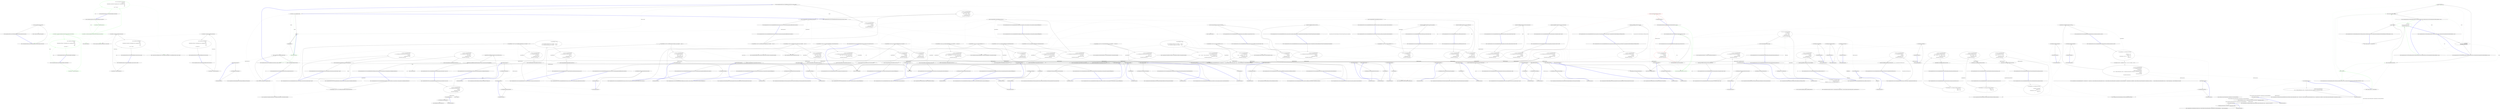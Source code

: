 digraph  {
m0_3 [label="Entry System.Type.GetGenericArguments()", span="0-0", cluster="System.Type.GetGenericArguments()", file="FSharpOptionHelper.cs"];
m0_16 [label="Entry CommandLine.Infrastructure.FSharpOptionHelper.ValueOf(object)", span="39-39", cluster="CommandLine.Infrastructure.FSharpOptionHelper.ValueOf(object)", file="FSharpOptionHelper.cs"];
m0_17 [label="var optionType = typeof(FSharpOption<>)", span="41-41", cluster="CommandLine.Infrastructure.FSharpOptionHelper.ValueOf(object)", color=green, community=0, file="FSharpOptionHelper.cs"];
m0_18 [label="var typedType = optionType.MakeGenericType(GetUnderlyingType(value.GetType()))", span="42-42", cluster="CommandLine.Infrastructure.FSharpOptionHelper.ValueOf(object)", color=green, community=0, file="FSharpOptionHelper.cs"];
m0_19 [label="return typedType.InvokeMember(\r\n                ''Value'',\r\n                BindingFlags.GetProperty | BindingFlags.Public | BindingFlags.Instance,\r\n                null,\r\n                value,\r\n                new object[] { });", span="44-49", cluster="CommandLine.Infrastructure.FSharpOptionHelper.ValueOf(object)", color=green, community=1, file="FSharpOptionHelper.cs"];
m0_20 [label="Exit CommandLine.Infrastructure.FSharpOptionHelper.ValueOf(object)", span="39-39", cluster="CommandLine.Infrastructure.FSharpOptionHelper.ValueOf(object)", file="FSharpOptionHelper.cs"];
m0_22 [label="Entry CommandLine.Infrastructure.FSharpOptionHelper.IsSome(object)", span="52-52", cluster="CommandLine.Infrastructure.FSharpOptionHelper.IsSome(object)", file="FSharpOptionHelper.cs"];
m0_23 [label="var optionType = typeof(FSharpOption<>)", span="54-54", cluster="CommandLine.Infrastructure.FSharpOptionHelper.IsSome(object)", color=green, community=0, file="FSharpOptionHelper.cs"];
m0_24 [label="var typedType = optionType.MakeGenericType(GetUnderlyingType(value.GetType()))", span="55-55", cluster="CommandLine.Infrastructure.FSharpOptionHelper.IsSome(object)", color=green, community=0, file="FSharpOptionHelper.cs"];
m0_25 [label="return (bool)typedType.InvokeMember(\r\n                ''get_IsSome'',\r\n                BindingFlags.InvokeMethod | BindingFlags.Public | BindingFlags.Static,\r\n                null,\r\n                null,\r\n                new [] { value });", span="57-62", cluster="CommandLine.Infrastructure.FSharpOptionHelper.IsSome(object)", color=green, community=1, file="FSharpOptionHelper.cs"];
m0_26 [label="Exit CommandLine.Infrastructure.FSharpOptionHelper.IsSome(object)", span="52-52", cluster="CommandLine.Infrastructure.FSharpOptionHelper.IsSome(object)", file="FSharpOptionHelper.cs"];
m0_21 [label="Entry object.GetType()", span="0-0", cluster="object.GetType()", file="FSharpOptionHelper.cs"];
m0_10 [label="Entry System.Type.InvokeMember(string, System.Reflection.BindingFlags, System.Reflection.Binder, object, object[])", span="0-0", cluster="System.Type.InvokeMember(string, System.Reflection.BindingFlags, System.Reflection.Binder, object, object[])", file="FSharpOptionHelper.cs"];
m0_4 [label="Entry CommandLine.Infrastructure.FSharpOptionHelper.Some(System.Type, object)", span="13-13", cluster="CommandLine.Infrastructure.FSharpOptionHelper.Some(System.Type, object)", file="FSharpOptionHelper.cs"];
m0_5 [label="var optionType = typeof(FSharpOption<>)", span="15-15", cluster="CommandLine.Infrastructure.FSharpOptionHelper.Some(System.Type, object)", file="FSharpOptionHelper.cs"];
m0_6 [label="var typedType = optionType.MakeGenericType(type)", span="16-16", cluster="CommandLine.Infrastructure.FSharpOptionHelper.Some(System.Type, object)", file="FSharpOptionHelper.cs"];
m0_7 [label="return typedType.InvokeMember(\r\n                ''Some'',\r\n                BindingFlags.InvokeMethod | BindingFlags.Public | BindingFlags.Static,\r\n                null,\r\n                null,\r\n                new [] { value });", span="18-23", cluster="CommandLine.Infrastructure.FSharpOptionHelper.Some(System.Type, object)", file="FSharpOptionHelper.cs"];
m0_8 [label="Exit CommandLine.Infrastructure.FSharpOptionHelper.Some(System.Type, object)", span="13-13", cluster="CommandLine.Infrastructure.FSharpOptionHelper.Some(System.Type, object)", file="FSharpOptionHelper.cs"];
m0_11 [label="Entry CommandLine.Infrastructure.FSharpOptionHelper.None(System.Type)", span="26-26", cluster="CommandLine.Infrastructure.FSharpOptionHelper.None(System.Type)", file="FSharpOptionHelper.cs"];
m0_12 [label="var optionType = typeof(FSharpOption<>)", span="28-28", cluster="CommandLine.Infrastructure.FSharpOptionHelper.None(System.Type)", file="FSharpOptionHelper.cs"];
m0_13 [label="var typedType = optionType.MakeGenericType(type)", span="29-29", cluster="CommandLine.Infrastructure.FSharpOptionHelper.None(System.Type)", file="FSharpOptionHelper.cs"];
m0_14 [label="return typedType.InvokeMember(\r\n                ''None'',\r\n                BindingFlags.GetProperty | BindingFlags.Public | BindingFlags.Static,\r\n                null,\r\n                null,\r\n                new object[] {});", span="31-36", cluster="CommandLine.Infrastructure.FSharpOptionHelper.None(System.Type)", file="FSharpOptionHelper.cs"];
m0_15 [label="Exit CommandLine.Infrastructure.FSharpOptionHelper.None(System.Type)", span="26-26", cluster="CommandLine.Infrastructure.FSharpOptionHelper.None(System.Type)", file="FSharpOptionHelper.cs"];
m0_9 [label="Entry System.Type.MakeGenericType(params System.Type[])", span="0-0", cluster="System.Type.MakeGenericType(params System.Type[])", file="FSharpOptionHelper.cs"];
m0_0 [label="Entry CommandLine.Infrastructure.FSharpOptionHelper.GetUnderlyingType(System.Type)", span="8-8", cluster="CommandLine.Infrastructure.FSharpOptionHelper.GetUnderlyingType(System.Type)", file="FSharpOptionHelper.cs"];
m0_1 [label="return type.GetGenericArguments()[0];", span="10-10", cluster="CommandLine.Infrastructure.FSharpOptionHelper.GetUnderlyingType(System.Type)", file="FSharpOptionHelper.cs"];
m0_2 [label="Exit CommandLine.Infrastructure.FSharpOptionHelper.GetUnderlyingType(System.Type)", span="8-8", cluster="CommandLine.Infrastructure.FSharpOptionHelper.GetUnderlyingType(System.Type)", file="FSharpOptionHelper.cs"];
m1_40 [label="Entry CommandLine.Tests.Unit.Core.InstanceBuilderTests.Parse_int_sequence_with_range(string[], int[])", span="113-113", cluster="CommandLine.Tests.Unit.Core.InstanceBuilderTests.Parse_int_sequence_with_range(string[], int[])", file="UnParserExtensions.cs"];
m1_41 [label="var result = InstanceBuilder.Build(\r\n                () => new FakeOptions(),\r\n                arguments,\r\n                StringComparer.Ordinal,\r\n                CultureInfo.InvariantCulture)", span="118-122", cluster="CommandLine.Tests.Unit.Core.InstanceBuilderTests.Parse_int_sequence_with_range(string[], int[])", file="UnParserExtensions.cs"];
m1_42 [label="Assert.True(expected.SequenceEqual(result.Value.IntSequence))", span="125-125", cluster="CommandLine.Tests.Unit.Core.InstanceBuilderTests.Parse_int_sequence_with_range(string[], int[])", file="UnParserExtensions.cs"];
m1_43 [label="Exit CommandLine.Tests.Unit.Core.InstanceBuilderTests.Parse_int_sequence_with_range(string[], int[])", span="113-113", cluster="CommandLine.Tests.Unit.Core.InstanceBuilderTests.Parse_int_sequence_with_range(string[], int[])", file="UnParserExtensions.cs"];
m1_62 [label="Entry CommandLine.Tests.Fakes.FakeOptionsWithSequenceAndOnlyMaxConstraint.FakeOptionsWithSequenceAndOnlyMaxConstraint()", span="6-6", cluster="CommandLine.Tests.Fakes.FakeOptionsWithSequenceAndOnlyMaxConstraint.FakeOptionsWithSequenceAndOnlyMaxConstraint()", file="UnParserExtensions.cs"];
m1_151 [label="Entry CommandLine.Tests.Unit.Core.InstanceBuilderTests.Parse_long_sequence_with_separator(string[], long[])", span="386-386", cluster="CommandLine.Tests.Unit.Core.InstanceBuilderTests.Parse_long_sequence_with_separator(string[], long[])", file="UnParserExtensions.cs"];
m1_152 [label="var result = InstanceBuilder.Build(\r\n                () => new FakeOptionsWithSequenceAndSeparator(),\r\n                arguments,\r\n                StringComparer.Ordinal,\r\n                CultureInfo.InvariantCulture)", span="391-395", cluster="CommandLine.Tests.Unit.Core.InstanceBuilderTests.Parse_long_sequence_with_separator(string[], long[])", file="UnParserExtensions.cs"];
m1_153 [label="expected.ShouldBeEquivalentTo(result.Value.LongSequence)", span="398-398", cluster="CommandLine.Tests.Unit.Core.InstanceBuilderTests.Parse_long_sequence_with_separator(string[], long[])", file="UnParserExtensions.cs"];
m1_154 [label="Exit CommandLine.Tests.Unit.Core.InstanceBuilderTests.Parse_long_sequence_with_separator(string[], long[])", span="386-386", cluster="CommandLine.Tests.Unit.Core.InstanceBuilderTests.Parse_long_sequence_with_separator(string[], long[])", file="UnParserExtensions.cs"];
m1_54 [label="Entry CommandLine.Tests.Fakes.FakeOptionsWithSequenceAndOnlyMinConstraint.FakeOptionsWithSequenceAndOnlyMinConstraint()", span="6-6", cluster="CommandLine.Tests.Fakes.FakeOptionsWithSequenceAndOnlyMinConstraint.FakeOptionsWithSequenceAndOnlyMinConstraint()", file="UnParserExtensions.cs"];
m1_266 [label="Entry CommandLine.Tests.Unit.Core.InstanceBuilderTests.Omitting_names_assumes_identifier_as_long_name(string[], string)", span="637-637", cluster="CommandLine.Tests.Unit.Core.InstanceBuilderTests.Omitting_names_assumes_identifier_as_long_name(string[], string)", file="UnParserExtensions.cs"];
m1_267 [label="var result = InstanceBuilder.Build(\r\n                () => new FakeOptions(),\r\n                arguments,\r\n                StringComparer.Ordinal,\r\n                CultureInfo.InvariantCulture)", span="642-646", cluster="CommandLine.Tests.Unit.Core.InstanceBuilderTests.Omitting_names_assumes_identifier_as_long_name(string[], string)", file="UnParserExtensions.cs"];
m1_268 [label="Assert.True(expected.Equals(result.Value.StringValue))", span="649-649", cluster="CommandLine.Tests.Unit.Core.InstanceBuilderTests.Omitting_names_assumes_identifier_as_long_name(string[], string)", file="UnParserExtensions.cs"];
m1_269 [label="Exit CommandLine.Tests.Unit.Core.InstanceBuilderTests.Omitting_names_assumes_identifier_as_long_name(string[], string)", span="637-637", cluster="CommandLine.Tests.Unit.Core.InstanceBuilderTests.Omitting_names_assumes_identifier_as_long_name(string[], string)", file="UnParserExtensions.cs"];
m1_307 [label="Entry CommandLine.Tests.Unit.Core.InstanceBuilderTests.Parse_nullable_long(string[], long?)", span="741-741", cluster="CommandLine.Tests.Unit.Core.InstanceBuilderTests.Parse_nullable_long(string[], long?)", file="UnParserExtensions.cs"];
m1_308 [label="var result = InstanceBuilder.Build(\r\n                () => new FakeOptionsWithNullables(),\r\n                arguments,\r\n                StringComparer.Ordinal,\r\n                CultureInfo.InvariantCulture)", span="746-750", cluster="CommandLine.Tests.Unit.Core.InstanceBuilderTests.Parse_nullable_long(string[], long?)", file="UnParserExtensions.cs"];
m1_309 [label="expected.ShouldBeEquivalentTo(result.Value.NullableLong)", span="753-753", cluster="CommandLine.Tests.Unit.Core.InstanceBuilderTests.Parse_nullable_long(string[], long?)", file="UnParserExtensions.cs"];
m1_310 [label="Exit CommandLine.Tests.Unit.Core.InstanceBuilderTests.Parse_nullable_long(string[], long?)", span="741-741", cluster="CommandLine.Tests.Unit.Core.InstanceBuilderTests.Parse_nullable_long(string[], long?)", file="UnParserExtensions.cs"];
m1_78 [label="Entry CommandLine.SequenceOutOfRangeError.SequenceOutOfRangeError(CommandLine.NameInfo)", span="316-316", cluster="CommandLine.SequenceOutOfRangeError.SequenceOutOfRangeError(CommandLine.NameInfo)", file="UnParserExtensions.cs"];
m1_166 [label="Entry CommandLine.Tests.Unit.Core.InstanceBuilderTests.Double_dash_force_subsequent_arguments_as_values()", span="429-429", cluster="CommandLine.Tests.Unit.Core.InstanceBuilderTests.Double_dash_force_subsequent_arguments_as_values()", file="UnParserExtensions.cs"];
m1_167 [label="var expectedResult = new FakeOptionsWithValues\r\n                {\r\n                    StringValue = ''str1'',\r\n                    LongValue = 10L,\r\n                    StringSequence = new[] { ''-a'', ''--bee'', ''-c'' },\r\n                    IntValue = 20\r\n                }", span="432-438", cluster="CommandLine.Tests.Unit.Core.InstanceBuilderTests.Double_dash_force_subsequent_arguments_as_values()", file="UnParserExtensions.cs"];
m1_168 [label="var arguments = new[] { ''--stringvalue'', ''str1'', ''--'', ''10'', ''-a'', ''--bee'', ''-c'', ''20'' }", span="439-439", cluster="CommandLine.Tests.Unit.Core.InstanceBuilderTests.Double_dash_force_subsequent_arguments_as_values()", file="UnParserExtensions.cs"];
m1_170 [label="expectedResult.ShouldBeEquivalentTo(result.Value)", span="452-452", cluster="CommandLine.Tests.Unit.Core.InstanceBuilderTests.Double_dash_force_subsequent_arguments_as_values()", file="UnParserExtensions.cs"];
m1_169 [label="var result = InstanceBuilder.Build(\r\n                () => new FakeOptionsWithValues(),\r\n                (a, optionSpecs) =>\r\n                    Tokenizer.PreprocessDashDash(a,\r\n                        args => Tokenizer.Tokenize(args, name => NameLookup.Contains(name, optionSpecs, StringComparer.Ordinal))),\r\n                arguments,\r\n                StringComparer.Ordinal,\r\n                CultureInfo.InvariantCulture)", span="442-449", cluster="CommandLine.Tests.Unit.Core.InstanceBuilderTests.Double_dash_force_subsequent_arguments_as_values()", file="UnParserExtensions.cs"];
m1_171 [label="Exit CommandLine.Tests.Unit.Core.InstanceBuilderTests.Double_dash_force_subsequent_arguments_as_values()", span="429-429", cluster="CommandLine.Tests.Unit.Core.InstanceBuilderTests.Double_dash_force_subsequent_arguments_as_values()", file="UnParserExtensions.cs"];
m1_258 [label="Entry CommandLine.Tests.Unit.Core.InstanceBuilderTests.Parse_unknown_short_option_in_option_group_gererates_UnknownOptionError()", span="616-616", cluster="CommandLine.Tests.Unit.Core.InstanceBuilderTests.Parse_unknown_short_option_in_option_group_gererates_UnknownOptionError()", file="UnParserExtensions.cs"];
m1_259 [label="var expectedResult = new[] { new UnknownOptionError(''z'') }", span="619-619", cluster="CommandLine.Tests.Unit.Core.InstanceBuilderTests.Parse_unknown_short_option_in_option_group_gererates_UnknownOptionError()", file="UnParserExtensions.cs"];
m1_260 [label="var result = InstanceBuilder.Build(\r\n                () => new FakeOptions(),\r\n                new[] { ''-zx'' },\r\n                StringComparer.Ordinal,\r\n                CultureInfo.InvariantCulture)", span="622-626", cluster="CommandLine.Tests.Unit.Core.InstanceBuilderTests.Parse_unknown_short_option_in_option_group_gererates_UnknownOptionError()", file="UnParserExtensions.cs"];
m1_261 [label="Assert.True(expectedResult.SequenceEqual(result.Errors))", span="629-629", cluster="CommandLine.Tests.Unit.Core.InstanceBuilderTests.Parse_unknown_short_option_in_option_group_gererates_UnknownOptionError()", file="UnParserExtensions.cs"];
m1_262 [label="Exit CommandLine.Tests.Unit.Core.InstanceBuilderTests.Parse_unknown_short_option_in_option_group_gererates_UnknownOptionError()", span="616-616", cluster="CommandLine.Tests.Unit.Core.InstanceBuilderTests.Parse_unknown_short_option_in_option_group_gererates_UnknownOptionError()", file="UnParserExtensions.cs"];
m1_108 [label="Entry CommandLine.Tests.Fakes.FakeOptionsWithEnum.FakeOptionsWithEnum()", span="11-11", cluster="CommandLine.Tests.Fakes.FakeOptionsWithEnum.FakeOptionsWithEnum()", file="UnParserExtensions.cs"];
m1_203 [label="Entry CommandLine.Tests.Fakes.FakeOptionWithRequiredAndSet.FakeOptionWithRequiredAndSet()", span="4-4", cluster="CommandLine.Tests.Fakes.FakeOptionWithRequiredAndSet.FakeOptionWithRequiredAndSet()", file="UnParserExtensions.cs"];
m1_73 [label="Entry CommandLine.Tests.Unit.Core.InstanceBuilderTests.Breaking_min_constraint_in_string_sequence_as_value_gererates_SequenceOutOfRangeError()", span="195-195", cluster="CommandLine.Tests.Unit.Core.InstanceBuilderTests.Breaking_min_constraint_in_string_sequence_as_value_gererates_SequenceOutOfRangeError()", file="UnParserExtensions.cs"];
m1_74 [label="var expectedResult = new[] { new SequenceOutOfRangeError(NameInfo.EmptyName) }", span="198-198", cluster="CommandLine.Tests.Unit.Core.InstanceBuilderTests.Breaking_min_constraint_in_string_sequence_as_value_gererates_SequenceOutOfRangeError()", file="UnParserExtensions.cs"];
m1_75 [label="var result = InstanceBuilder.Build(\r\n                () => new FakeOptionsWithSequenceAndOnlyMinConstraintAsValue(),\r\n                new string[] { },\r\n                StringComparer.Ordinal,\r\n                CultureInfo.InvariantCulture)", span="201-205", cluster="CommandLine.Tests.Unit.Core.InstanceBuilderTests.Breaking_min_constraint_in_string_sequence_as_value_gererates_SequenceOutOfRangeError()", file="UnParserExtensions.cs"];
m1_76 [label="Assert.True(expectedResult.SequenceEqual(result.Errors))", span="208-208", cluster="CommandLine.Tests.Unit.Core.InstanceBuilderTests.Breaking_min_constraint_in_string_sequence_as_value_gererates_SequenceOutOfRangeError()", file="UnParserExtensions.cs"];
m1_77 [label="Exit CommandLine.Tests.Unit.Core.InstanceBuilderTests.Breaking_min_constraint_in_string_sequence_as_value_gererates_SequenceOutOfRangeError()", span="195-195", cluster="CommandLine.Tests.Unit.Core.InstanceBuilderTests.Breaking_min_constraint_in_string_sequence_as_value_gererates_SequenceOutOfRangeError()", file="UnParserExtensions.cs"];
m1_246 [label="Entry CommandLine.UnknownOptionError.UnknownOptionError(string)", span="272-272", cluster="CommandLine.UnknownOptionError.UnknownOptionError(string)", file="UnParserExtensions.cs"];
m1_91 [label="Entry CommandLine.Tests.Unit.Core.InstanceBuilderTests.Breaking_max_constraint_in_string_sequence_as_value_gererates_SequenceOutOfRangeError()", span="234-234", cluster="CommandLine.Tests.Unit.Core.InstanceBuilderTests.Breaking_max_constraint_in_string_sequence_as_value_gererates_SequenceOutOfRangeError()", file="UnParserExtensions.cs"];
m1_92 [label="var expectedResult = new[] { new SequenceOutOfRangeError(NameInfo.EmptyName) }", span="237-237", cluster="CommandLine.Tests.Unit.Core.InstanceBuilderTests.Breaking_max_constraint_in_string_sequence_as_value_gererates_SequenceOutOfRangeError()", file="UnParserExtensions.cs"];
m1_93 [label="var result = InstanceBuilder.Build(\r\n                () => new FakeOptionsWithSequenceAndOnlyMaxConstraintAsValue(),\r\n                new[] { ''one'', ''two'', ''three'', ''this-is-too-much'' },\r\n                StringComparer.Ordinal,\r\n                CultureInfo.InvariantCulture)", span="240-244", cluster="CommandLine.Tests.Unit.Core.InstanceBuilderTests.Breaking_max_constraint_in_string_sequence_as_value_gererates_SequenceOutOfRangeError()", file="UnParserExtensions.cs"];
m1_94 [label="Assert.True(expectedResult.SequenceEqual(result.Errors))", span="247-247", cluster="CommandLine.Tests.Unit.Core.InstanceBuilderTests.Breaking_max_constraint_in_string_sequence_as_value_gererates_SequenceOutOfRangeError()", file="UnParserExtensions.cs"];
m1_95 [label="Exit CommandLine.Tests.Unit.Core.InstanceBuilderTests.Breaking_max_constraint_in_string_sequence_as_value_gererates_SequenceOutOfRangeError()", span="234-234", cluster="CommandLine.Tests.Unit.Core.InstanceBuilderTests.Breaking_max_constraint_in_string_sequence_as_value_gererates_SequenceOutOfRangeError()", file="UnParserExtensions.cs"];
m1_183 [label="Entry CommandLine.Core.Tokenizer.Tokenize(System.Collections.Generic.IEnumerable<string>, System.Func<string, bool>)", span="11-11", cluster="CommandLine.Core.Tokenizer.Tokenize(System.Collections.Generic.IEnumerable<string>, System.Func<string, bool>)", file="UnParserExtensions.cs"];
m1_314 [label="Entry CommandLine.Tests.Unit.Core.InstanceBuilderTests.Parse_fsharp_option_string(string[], string, bool)", span="760-760", cluster="CommandLine.Tests.Unit.Core.InstanceBuilderTests.Parse_fsharp_option_string(string[], string, bool)", file="UnParserExtensions.cs"];
m1_315 [label="var result = InstanceBuilder.Build(\r\n                () => new FakeOptionsWithFSharpOption(),\r\n                arguments,\r\n                StringComparer.Ordinal,\r\n                CultureInfo.InvariantCulture)", span="765-769", cluster="CommandLine.Tests.Unit.Core.InstanceBuilderTests.Parse_fsharp_option_string(string[], string, bool)", file="UnParserExtensions.cs"];
m1_316 [label="expectedValue.ShouldBeEquivalentTo(result.Value.FileName.Value)", span="772-772", cluster="CommandLine.Tests.Unit.Core.InstanceBuilderTests.Parse_fsharp_option_string(string[], string, bool)", file="UnParserExtensions.cs"];
m1_317 [label="expectedSome.ShouldBeEquivalentTo(FSharpOption<string>.get_IsSome(result.Value.FileName))", span="773-773", cluster="CommandLine.Tests.Unit.Core.InstanceBuilderTests.Parse_fsharp_option_string(string[], string, bool)", file="UnParserExtensions.cs"];
m1_318 [label="Exit CommandLine.Tests.Unit.Core.InstanceBuilderTests.Parse_fsharp_option_string(string[], string, bool)", span="760-760", cluster="CommandLine.Tests.Unit.Core.InstanceBuilderTests.Parse_fsharp_option_string(string[], string, bool)", file="UnParserExtensions.cs"];
m1_298 [label="Entry CommandLine.Tests.Fakes.FakeOptionsWithSequenceMinMaxEqual.FakeOptionsWithSequenceMinMaxEqual()", span="9-9", cluster="CommandLine.Tests.Fakes.FakeOptionsWithSequenceMinMaxEqual.FakeOptionsWithSequenceMinMaxEqual()", file="UnParserExtensions.cs"];
m1_306 [label="Entry CommandLine.Tests.Fakes.FakeOptionsWithNullables.FakeOptionsWithNullables()", span="4-4", cluster="CommandLine.Tests.Fakes.FakeOptionsWithNullables.FakeOptionsWithNullables()", file="UnParserExtensions.cs"];
m1_6 [label="Entry CommandLine.Tests.Fakes.FakeOptions.FakeOptions()", span="6-6", cluster="CommandLine.Tests.Fakes.FakeOptions.FakeOptions()", file="UnParserExtensions.cs"];
m1_250 [label="Entry CommandLine.Tests.Unit.Core.InstanceBuilderTests.Parse_unknown_short_option_gererates_UnknownOptionError()", span="597-597", cluster="CommandLine.Tests.Unit.Core.InstanceBuilderTests.Parse_unknown_short_option_gererates_UnknownOptionError()", file="UnParserExtensions.cs"];
m1_251 [label="var expectedResult = new[] { new UnknownOptionError(''z'') }", span="600-600", cluster="CommandLine.Tests.Unit.Core.InstanceBuilderTests.Parse_unknown_short_option_gererates_UnknownOptionError()", file="UnParserExtensions.cs"];
m1_252 [label="var result = InstanceBuilder.Build(\r\n                () => new FakeOptions(),\r\n                new[] { ''-z'', ''-x'' },\r\n                StringComparer.Ordinal,\r\n                CultureInfo.InvariantCulture)", span="603-607", cluster="CommandLine.Tests.Unit.Core.InstanceBuilderTests.Parse_unknown_short_option_gererates_UnknownOptionError()", file="UnParserExtensions.cs"];
m1_253 [label="Assert.True(expectedResult.SequenceEqual(result.Errors))", span="610-610", cluster="CommandLine.Tests.Unit.Core.InstanceBuilderTests.Parse_unknown_short_option_gererates_UnknownOptionError()", file="UnParserExtensions.cs"];
m1_254 [label="Exit CommandLine.Tests.Unit.Core.InstanceBuilderTests.Parse_unknown_short_option_gererates_UnknownOptionError()", span="597-597", cluster="CommandLine.Tests.Unit.Core.InstanceBuilderTests.Parse_unknown_short_option_gererates_UnknownOptionError()", file="UnParserExtensions.cs"];
m1_109 [label="Entry CommandLine.Tests.Unit.Core.InstanceBuilderTests.Parse_enum_value_with_wrong_index_generates_BadFormatConversionError()", span="277-277", cluster="CommandLine.Tests.Unit.Core.InstanceBuilderTests.Parse_enum_value_with_wrong_index_generates_BadFormatConversionError()", file="UnParserExtensions.cs"];
m1_110 [label="var expectedResult = new[] { new BadFormatConversionError(new NameInfo('''', ''colors'')) }", span="280-280", cluster="CommandLine.Tests.Unit.Core.InstanceBuilderTests.Parse_enum_value_with_wrong_index_generates_BadFormatConversionError()", file="UnParserExtensions.cs"];
m1_111 [label="var result = InstanceBuilder.Build(\r\n                () => new FakeOptionsWithEnum(),\r\n                new[] { ''--colors'', ''3'' },\r\n                StringComparer.Ordinal,\r\n                CultureInfo.InvariantCulture)", span="283-287", cluster="CommandLine.Tests.Unit.Core.InstanceBuilderTests.Parse_enum_value_with_wrong_index_generates_BadFormatConversionError()", file="UnParserExtensions.cs"];
m1_112 [label="Assert.True(expectedResult.SequenceEqual(result.Errors))", span="290-290", cluster="CommandLine.Tests.Unit.Core.InstanceBuilderTests.Parse_enum_value_with_wrong_index_generates_BadFormatConversionError()", file="UnParserExtensions.cs"];
m1_113 [label="Exit CommandLine.Tests.Unit.Core.InstanceBuilderTests.Parse_enum_value_with_wrong_index_generates_BadFormatConversionError()", span="277-277", cluster="CommandLine.Tests.Unit.Core.InstanceBuilderTests.Parse_enum_value_with_wrong_index_generates_BadFormatConversionError()", file="UnParserExtensions.cs"];
m1_7 [label="Entry CommandLine.HelpRequestedError.HelpRequestedError()", span="338-338", cluster="CommandLine.HelpRequestedError.HelpRequestedError()", file="UnParserExtensions.cs"];
m1_104 [label="Entry Unk.ShouldBeEquivalentTo", span="", cluster="Unk.ShouldBeEquivalentTo", file="UnParserExtensions.cs"];
m1_172 [label="Entry CommandLine.Core.InstanceBuilder.Build<T>(System.Func<T>, System.Func<System.Collections.Generic.IEnumerable<string>, System.Collections.Generic.IEnumerable<CommandLine.Core.OptionSpecification>, CommandLine.Core.StatePair<System.Collections.Generic.IEnumerable<CommandLine.Core.Token>>>, System.Collections.Generic.IEnumerable<string>, System.StringComparer, System.Globalization.CultureInfo)", span="33-33", cluster="CommandLine.Core.InstanceBuilder.Build<T>(System.Func<T>, System.Func<System.Collections.Generic.IEnumerable<string>, System.Collections.Generic.IEnumerable<CommandLine.Core.OptionSpecification>, CommandLine.Core.StatePair<System.Collections.Generic.IEnumerable<CommandLine.Core.Token>>>, System.Collections.Generic.IEnumerable<string>, System.StringComparer, System.Globalization.CultureInfo)", file="UnParserExtensions.cs"];
m1_332 [label="Entry CommandLine.Tests.Unit.Core.InstanceBuilderTests.Parse_string_scalar_and_sequence_adjacent(string[], CommandLine.Tests.Fakes.FakeOptionsWithScalarValueAndSequenceStringAdjacent)", span="799-799", cluster="CommandLine.Tests.Unit.Core.InstanceBuilderTests.Parse_string_scalar_and_sequence_adjacent(string[], CommandLine.Tests.Fakes.FakeOptionsWithScalarValueAndSequenceStringAdjacent)", file="UnParserExtensions.cs"];
m1_333 [label="var result = InstanceBuilder.Build(\r\n                () => new FakeOptionsWithScalarValueAndSequenceStringAdjacent(),\r\n                arguments,\r\n                StringComparer.Ordinal,\r\n                CultureInfo.InvariantCulture)", span="804-808", cluster="CommandLine.Tests.Unit.Core.InstanceBuilderTests.Parse_string_scalar_and_sequence_adjacent(string[], CommandLine.Tests.Fakes.FakeOptionsWithScalarValueAndSequenceStringAdjacent)", file="UnParserExtensions.cs"];
m1_334 [label="expected.ShouldBeEquivalentTo(result.Value)", span="811-811", cluster="CommandLine.Tests.Unit.Core.InstanceBuilderTests.Parse_string_scalar_and_sequence_adjacent(string[], CommandLine.Tests.Fakes.FakeOptionsWithScalarValueAndSequenceStringAdjacent)", file="UnParserExtensions.cs"];
m1_335 [label="Exit CommandLine.Tests.Unit.Core.InstanceBuilderTests.Parse_string_scalar_and_sequence_adjacent(string[], CommandLine.Tests.Fakes.FakeOptionsWithScalarValueAndSequenceStringAdjacent)", span="799-799", cluster="CommandLine.Tests.Unit.Core.InstanceBuilderTests.Parse_string_scalar_and_sequence_adjacent(string[], CommandLine.Tests.Fakes.FakeOptionsWithScalarValueAndSequenceStringAdjacent)", file="UnParserExtensions.cs"];
m1_82 [label="Entry CommandLine.Tests.Fakes.FakeOptionsWithSequenceAndOnlyMinConstraintAsValue.FakeOptionsWithSequenceAndOnlyMinConstraintAsValue()", span="6-6", cluster="CommandLine.Tests.Fakes.FakeOptionsWithSequenceAndOnlyMinConstraintAsValue.FakeOptionsWithSequenceAndOnlyMinConstraintAsValue()", file="UnParserExtensions.cs"];
m1_143 [label="Entry CommandLine.Tests.Unit.Core.InstanceBuilderTests.Parse_sequence_value_without_range_constraints(string[], long[])", span="364-364", cluster="CommandLine.Tests.Unit.Core.InstanceBuilderTests.Parse_sequence_value_without_range_constraints(string[], long[])", file="UnParserExtensions.cs"];
m1_144 [label="var result = InstanceBuilder.Build(\r\n                () => new FakeOptionsWithSequenceWithoutRange(),\r\n                arguments,\r\n                StringComparer.Ordinal,\r\n                CultureInfo.InvariantCulture)", span="369-373", cluster="CommandLine.Tests.Unit.Core.InstanceBuilderTests.Parse_sequence_value_without_range_constraints(string[], long[])", file="UnParserExtensions.cs"];
m1_145 [label="expected.ShouldBeEquivalentTo(result.Value.LongSequence)", span="376-376", cluster="CommandLine.Tests.Unit.Core.InstanceBuilderTests.Parse_sequence_value_without_range_constraints(string[], long[])", file="UnParserExtensions.cs"];
m1_146 [label="Exit CommandLine.Tests.Unit.Core.InstanceBuilderTests.Parse_sequence_value_without_range_constraints(string[], long[])", span="364-364", cluster="CommandLine.Tests.Unit.Core.InstanceBuilderTests.Parse_sequence_value_without_range_constraints(string[], long[])", file="UnParserExtensions.cs"];
m1_55 [label="Entry CommandLine.Tests.Unit.Core.InstanceBuilderTests.Parse_string_sequence_with_only_max_constraint(string[], string[])", span="158-158", cluster="CommandLine.Tests.Unit.Core.InstanceBuilderTests.Parse_string_sequence_with_only_max_constraint(string[], string[])", file="UnParserExtensions.cs"];
m1_56 [label="var result = InstanceBuilder.Build(\r\n                () => new FakeOptionsWithSequenceAndOnlyMaxConstraint(),\r\n                arguments,\r\n                StringComparer.Ordinal,\r\n                CultureInfo.InvariantCulture)", span="163-167", cluster="CommandLine.Tests.Unit.Core.InstanceBuilderTests.Parse_string_sequence_with_only_max_constraint(string[], string[])", file="UnParserExtensions.cs"];
m1_57 [label="Assert.True(expected.SequenceEqual(result.Value.StringSequence))", span="170-170", cluster="CommandLine.Tests.Unit.Core.InstanceBuilderTests.Parse_string_sequence_with_only_max_constraint(string[], string[])", file="UnParserExtensions.cs"];
m1_58 [label="Exit CommandLine.Tests.Unit.Core.InstanceBuilderTests.Parse_string_sequence_with_only_max_constraint(string[], string[])", span="158-158", cluster="CommandLine.Tests.Unit.Core.InstanceBuilderTests.Parse_string_sequence_with_only_max_constraint(string[], string[])", file="UnParserExtensions.cs"];
m1_31 [label="Entry System.Text.StringBuilder.StringBuilder(string)", span="0-0", cluster="System.Text.StringBuilder.StringBuilder(string)", file="UnParserExtensions.cs"];
m1_32 [label="Entry System.Text.StringBuilder.Append(string)", span="0-0", cluster="System.Text.StringBuilder.Append(string)", file="UnParserExtensions.cs"];
m1_33 [label="Entry System.Text.StringBuilder.ToString()", span="0-0", cluster="System.Text.StringBuilder.ToString()", file="UnParserExtensions.cs"];
m1_34 [label="Exit CommandLine.Tests.Unit.Core.InstanceBuilderTests.Parse_int_sequence(string[], int[])", span="91-91", cluster="CommandLine.Tests.Unit.Core.InstanceBuilderTests.Parse_int_sequence(string[], int[])", file="UnParserExtensions.cs"];
m1_336 [label="Entry lambda expression", span="805-805", cluster="lambda expression", file="UnParserExtensions.cs"];
m1_13 [label=fakeOptions, span="29-29", cluster="lambda expression", file="UnParserExtensions.cs"];
m1_12 [label="Entry lambda expression", span="29-29", cluster="lambda expression", file="UnParserExtensions.cs"];
m1_14 [label="Exit lambda expression", span="29-29", cluster="lambda expression", file="UnParserExtensions.cs"];
m1_20 [label="Exit CommandLine.Infrastructure.StringExtensions.EqualsOrdinal(string, string)", span="35-35", cluster="CommandLine.Infrastructure.StringExtensions.EqualsOrdinal(string, string)", file="UnParserExtensions.cs"];
m1_21 [label="Entry string.CompareOrdinal(string, string)", span="0-0", cluster="string.CompareOrdinal(string, string)", color=red, community=0, file="UnParserExtensions.cs"];
m1_22 [label="Exit lambda expression", span="50-50", cluster="lambda expression", file="UnParserExtensions.cs"];
m1_27 [label=others, span="48-48", cluster="CommandLine.Infrastructure.StringExtensions.JoinTo(string, params string[])", file="UnParserExtensions.cs"];
m1_28 [label="builder.Append(v)", span="50-50", cluster="CommandLine.Infrastructure.StringExtensions.JoinTo(string, params string[])", file="UnParserExtensions.cs"];
m1_29 [label="return builder.ToString();", span="52-52", cluster="CommandLine.Infrastructure.StringExtensions.JoinTo(string, params string[])", file="UnParserExtensions.cs", color=green, community=0];
m1_36 [label="Entry lambda expression", span="97-97", cluster="lambda expression", file="UnParserExtensions.cs"];
m1_37 [label="new FakeOptionsWithSequence()", span="97-97", cluster="lambda expression", file="UnParserExtensions.cs"];
m1_38 [label="Exit lambda expression", span="97-97", cluster="lambda expression", file="UnParserExtensions.cs"];
m1_44 [label="Entry lambda expression", span="119-119", cluster="lambda expression", file="UnParserExtensions.cs"];
m1_45 [label="new FakeOptions()", span="119-119", cluster="lambda expression", file="UnParserExtensions.cs"];
m1_46 [label="Exit lambda expression", span="119-119", cluster="lambda expression", file="UnParserExtensions.cs"];
m1_51 [label="Entry lambda expression", span="142-142", cluster="lambda expression", file="UnParserExtensions.cs"];
m1_52 [label="new FakeOptionsWithSequenceAndOnlyMinConstraint()", span="142-142", cluster="lambda expression", file="UnParserExtensions.cs"];
m1_53 [label="Exit lambda expression", span="142-142", cluster="lambda expression", file="UnParserExtensions.cs"];
m1_59 [label="Entry lambda expression", span="164-164", cluster="lambda expression", file="UnParserExtensions.cs"];
m1_60 [label="new FakeOptionsWithSequenceAndOnlyMaxConstraint()", span="164-164", cluster="lambda expression", file="UnParserExtensions.cs"];
m1_61 [label="Exit lambda expression", span="164-164", cluster="lambda expression", file="UnParserExtensions.cs"];
m1_70 [label="Entry lambda expression", span="183-183", cluster="lambda expression", file="UnParserExtensions.cs"];
m1_71 [label="new FakeOptionsWithSequenceAndOnlyMinConstraint()", span="183-183", cluster="lambda expression", file="UnParserExtensions.cs"];
m1_72 [label="Exit lambda expression", span="183-183", cluster="lambda expression", file="UnParserExtensions.cs"];
m1_79 [label="Entry lambda expression", span="202-202", cluster="lambda expression", file="UnParserExtensions.cs"];
m1_80 [label="new FakeOptionsWithSequenceAndOnlyMinConstraintAsValue()", span="202-202", cluster="lambda expression", file="UnParserExtensions.cs"];
m1_81 [label="Exit lambda expression", span="202-202", cluster="lambda expression", file="UnParserExtensions.cs"];
m1_88 [label="Entry lambda expression", span="222-222", cluster="lambda expression", file="UnParserExtensions.cs"];
m1_89 [label="new FakeOptionsWithSequenceAndOnlyMaxConstraint()", span="222-222", cluster="lambda expression", file="UnParserExtensions.cs"];
m1_90 [label="Exit lambda expression", span="222-222", cluster="lambda expression", file="UnParserExtensions.cs"];
m1_96 [label="Entry lambda expression", span="241-241", cluster="lambda expression", file="UnParserExtensions.cs"];
m1_97 [label="new FakeOptionsWithSequenceAndOnlyMaxConstraintAsValue()", span="241-241", cluster="lambda expression", file="UnParserExtensions.cs"];
m1_98 [label="Exit lambda expression", span="241-241", cluster="lambda expression", file="UnParserExtensions.cs"];
m1_105 [label="Entry lambda expression", span="265-265", cluster="lambda expression", file="UnParserExtensions.cs"];
m1_106 [label="new FakeOptionsWithEnum()", span="265-265", cluster="lambda expression", file="UnParserExtensions.cs"];
m1_107 [label="Exit lambda expression", span="265-265", cluster="lambda expression", file="UnParserExtensions.cs"];
m1_115 [label="Entry lambda expression", span="284-284", cluster="lambda expression", file="UnParserExtensions.cs"];
m1_116 [label="new FakeOptionsWithEnum()", span="284-284", cluster="lambda expression", file="UnParserExtensions.cs"];
m1_117 [label="Exit lambda expression", span="284-284", cluster="lambda expression", file="UnParserExtensions.cs"];
m1_123 [label="Entry lambda expression", span="303-303", cluster="lambda expression", file="UnParserExtensions.cs"];
m1_124 [label="new FakeOptionsWithEnum()", span="303-303", cluster="lambda expression", file="UnParserExtensions.cs"];
m1_125 [label="Exit lambda expression", span="303-303", cluster="lambda expression", file="UnParserExtensions.cs"];
m1_131 [label="Entry lambda expression", span="322-322", cluster="lambda expression", file="UnParserExtensions.cs"];
m1_132 [label="new FakeOptionsWithEnum()", span="322-322", cluster="lambda expression", file="UnParserExtensions.cs"];
m1_133 [label="Exit lambda expression", span="322-322", cluster="lambda expression", file="UnParserExtensions.cs"];
m1_140 [label="Entry lambda expression", span="347-347", cluster="lambda expression", file="UnParserExtensions.cs"];
m1_141 [label="new FakeOptionsWithValues()", span="347-347", cluster="lambda expression", file="UnParserExtensions.cs"];
m1_142 [label="Exit lambda expression", span="347-347", cluster="lambda expression", file="UnParserExtensions.cs"];
m1_147 [label="Entry lambda expression", span="370-370", cluster="lambda expression", file="UnParserExtensions.cs"];
m1_148 [label="new FakeOptionsWithSequenceWithoutRange()", span="370-370", cluster="lambda expression", file="UnParserExtensions.cs"];
m1_149 [label="Exit lambda expression", span="370-370", cluster="lambda expression", file="UnParserExtensions.cs"];
m1_155 [label="Entry lambda expression", span="392-392", cluster="lambda expression", file="UnParserExtensions.cs"];
m1_156 [label="new FakeOptionsWithSequenceAndSeparator()", span="392-392", cluster="lambda expression", file="UnParserExtensions.cs"];
m1_157 [label="Exit lambda expression", span="392-392", cluster="lambda expression", file="UnParserExtensions.cs"];
m1_163 [label="Entry lambda expression", span="414-414", cluster="lambda expression", file="UnParserExtensions.cs"];
m1_164 [label="new FakeOptionsWithSequenceAndSeparator()", span="414-414", cluster="lambda expression", file="UnParserExtensions.cs"];
m1_165 [label="Exit lambda expression", span="414-414", cluster="lambda expression", file="UnParserExtensions.cs"];
m1_173 [label="Entry lambda expression", span="443-443", cluster="lambda expression", file="UnParserExtensions.cs"];
m1_176 [label="Entry lambda expression", span="444-446", cluster="lambda expression", file="UnParserExtensions.cs"];
m1_174 [label="new FakeOptionsWithValues()", span="443-443", cluster="lambda expression", file="UnParserExtensions.cs"];
m1_175 [label="Exit lambda expression", span="443-443", cluster="lambda expression", file="UnParserExtensions.cs"];
m1_177 [label="Tokenizer.PreprocessDashDash(a,\r\n                        args => Tokenizer.Tokenize(args, name => NameLookup.Contains(name, optionSpecs, StringComparer.Ordinal)))", span="445-446", cluster="lambda expression", file="UnParserExtensions.cs"];
m1_181 [label="Tokenizer.Tokenize(args, name => NameLookup.Contains(name, optionSpecs, StringComparer.Ordinal))", span="446-446", cluster="lambda expression", file="UnParserExtensions.cs"];
m1_185 [label="NameLookup.Contains(name, optionSpecs, StringComparer.Ordinal)", span="446-446", cluster="lambda expression", file="UnParserExtensions.cs"];
m1_178 [label="Exit lambda expression", span="444-446", cluster="lambda expression", file="UnParserExtensions.cs"];
m1_180 [label="Entry lambda expression", span="446-446", cluster="lambda expression", file="UnParserExtensions.cs"];
m1_182 [label="Exit lambda expression", span="446-446", cluster="lambda expression", file="UnParserExtensions.cs"];
m1_184 [label="Entry lambda expression", span="446-446", cluster="lambda expression", file="UnParserExtensions.cs"];
m1_186 [label="Exit lambda expression", span="446-446", cluster="lambda expression", file="UnParserExtensions.cs"];
m1_194 [label="Entry lambda expression", span="469-469", cluster="lambda expression", file="UnParserExtensions.cs"];
m1_195 [label="new FakeOptionsWithSets()", span="469-469", cluster="lambda expression", file="UnParserExtensions.cs"];
m1_196 [label="Exit lambda expression", span="469-469", cluster="lambda expression", file="UnParserExtensions.cs"];
m1_204 [label="Entry lambda expression", span="489-489", cluster="lambda expression", file="UnParserExtensions.cs"];
m1_205 [label="new FakeOptionWithRequiredAndSet()", span="489-489", cluster="lambda expression", file="UnParserExtensions.cs"];
m1_206 [label="Exit lambda expression", span="489-489", cluster="lambda expression", file="UnParserExtensions.cs"];
m1_212 [label="Entry lambda expression", span="509-509", cluster="lambda expression", file="UnParserExtensions.cs"];
m1_213 [label="new FakeOptionWithRequiredAndSet()", span="509-509", cluster="lambda expression", file="UnParserExtensions.cs"];
m1_214 [label="Exit lambda expression", span="509-509", cluster="lambda expression", file="UnParserExtensions.cs"];
m1_221 [label="Entry lambda expression", span="529-529", cluster="lambda expression", file="UnParserExtensions.cs"];
m1_222 [label="new FakeOptionWithRequiredAndSet()", span="529-529", cluster="lambda expression", file="UnParserExtensions.cs"];
m1_223 [label="Exit lambda expression", span="529-529", cluster="lambda expression", file="UnParserExtensions.cs"];
m1_229 [label="Entry lambda expression", span="547-547", cluster="lambda expression", file="UnParserExtensions.cs"];
m1_230 [label="new FakeOptionWithRequired()", span="547-547", cluster="lambda expression", file="UnParserExtensions.cs"];
m1_231 [label="Exit lambda expression", span="547-547", cluster="lambda expression", file="UnParserExtensions.cs"];
m1_238 [label="Entry lambda expression", span="566-566", cluster="lambda expression", file="UnParserExtensions.cs"];
m1_239 [label="new FakeOptions()", span="566-566", cluster="lambda expression", file="UnParserExtensions.cs"];
m1_240 [label="Exit lambda expression", span="566-566", cluster="lambda expression", file="UnParserExtensions.cs"];
m1_247 [label="Entry lambda expression", span="585-585", cluster="lambda expression", file="UnParserExtensions.cs"];
m1_248 [label="new FakeOptions()", span="585-585", cluster="lambda expression", file="UnParserExtensions.cs"];
m1_249 [label="Exit lambda expression", span="585-585", cluster="lambda expression", file="UnParserExtensions.cs"];
m1_255 [label="Entry lambda expression", span="604-604", cluster="lambda expression", file="UnParserExtensions.cs"];
m1_256 [label="new FakeOptions()", span="604-604", cluster="lambda expression", file="UnParserExtensions.cs"];
m1_257 [label="Exit lambda expression", span="604-604", cluster="lambda expression", file="UnParserExtensions.cs"];
m1_263 [label="Entry lambda expression", span="623-623", cluster="lambda expression", file="UnParserExtensions.cs"];
m1_264 [label="new FakeOptions()", span="623-623", cluster="lambda expression", file="UnParserExtensions.cs"];
m1_265 [label="Exit lambda expression", span="623-623", cluster="lambda expression", file="UnParserExtensions.cs"];
m1_271 [label="Entry lambda expression", span="643-643", cluster="lambda expression", file="UnParserExtensions.cs"];
m1_272 [label="new FakeOptions()", span="643-643", cluster="lambda expression", file="UnParserExtensions.cs"];
m1_273 [label="Exit lambda expression", span="643-643", cluster="lambda expression", file="UnParserExtensions.cs"];
m1_279 [label="Entry lambda expression", span="662-662", cluster="lambda expression", file="UnParserExtensions.cs"];
m1_280 [label="new FakeOptionsWithRequiredValue()", span="662-662", cluster="lambda expression", file="UnParserExtensions.cs"];
m1_281 [label="Exit lambda expression", span="662-662", cluster="lambda expression", file="UnParserExtensions.cs"];
m1_287 [label="Entry lambda expression", span="684-684", cluster="lambda expression", file="UnParserExtensions.cs"];
m1_288 [label="new FakeOptions()", span="684-684", cluster="lambda expression", file="UnParserExtensions.cs"];
m1_289 [label="Exit lambda expression", span="684-684", cluster="lambda expression", file="UnParserExtensions.cs"];
m1_295 [label="Entry lambda expression", span="703-703", cluster="lambda expression", file="UnParserExtensions.cs"];
m1_296 [label="new FakeOptionsWithSequenceMinMaxEqual()", span="703-703", cluster="lambda expression", file="UnParserExtensions.cs"];
m1_297 [label="Exit lambda expression", span="703-703", cluster="lambda expression", file="UnParserExtensions.cs"];
m1_303 [label="Entry lambda expression", span="725-725", cluster="lambda expression", file="UnParserExtensions.cs"];
m1_304 [label="new FakeOptionsWithNullables()", span="725-725", cluster="lambda expression", file="UnParserExtensions.cs"];
m1_305 [label="Exit lambda expression", span="725-725", cluster="lambda expression", file="UnParserExtensions.cs"];
m1_311 [label="Entry lambda expression", span="747-747", cluster="lambda expression", file="UnParserExtensions.cs"];
m1_312 [label="new FakeOptionsWithNullables()", span="747-747", cluster="lambda expression", file="UnParserExtensions.cs"];
m1_313 [label="Exit lambda expression", span="747-747", cluster="lambda expression", file="UnParserExtensions.cs"];
m1_321 [label="Entry lambda expression", span="766-766", cluster="lambda expression", file="UnParserExtensions.cs"];
m1_322 [label="new FakeOptionsWithFSharpOption()", span="766-766", cluster="lambda expression", file="UnParserExtensions.cs"];
m1_323 [label="Exit lambda expression", span="766-766", cluster="lambda expression", file="UnParserExtensions.cs"];
m1_329 [label="Entry lambda expression", span="786-786", cluster="lambda expression", file="UnParserExtensions.cs"];
m1_330 [label="new FakeOptionsWithRequiredValue()", span="786-786", cluster="lambda expression", file="UnParserExtensions.cs"];
m1_331 [label="Exit lambda expression", span="786-786", cluster="lambda expression", file="UnParserExtensions.cs"];
m1_337 [label="new FakeOptionsWithScalarValueAndSequenceStringAdjacent()", span="805-805", cluster="lambda expression", file="UnParserExtensions.cs"];
m1_338 [label="Exit lambda expression", span="805-805", cluster="lambda expression", file="UnParserExtensions.cs"];
m1_10 [label="Entry CommandLine.ParserResult<T>.Equals(CommandLine.ParserResult<T>)", span="87-87", cluster="CommandLine.ParserResult<T>.Equals(CommandLine.ParserResult<T>)", file="UnParserExtensions.cs"];
m1_30 [label="Exit CommandLine.Infrastructure.StringExtensions.JoinTo(string, params string[])", span="45-45", cluster="CommandLine.Infrastructure.StringExtensions.JoinTo(string, params string[])", file="UnParserExtensions.cs"];
m1_158 [label="Entry CommandLine.Tests.Fakes.FakeOptionsWithSequenceAndSeparator.FakeOptionsWithSequenceAndSeparator()", span="6-6", cluster="CommandLine.Tests.Fakes.FakeOptionsWithSequenceAndSeparator.FakeOptionsWithSequenceAndSeparator()", file="UnParserExtensions.cs"];
m1_179 [label="Entry CommandLine.Core.Tokenizer.PreprocessDashDash(System.Collections.Generic.IEnumerable<string>, System.Func<System.Collections.Generic.IEnumerable<string>, CommandLine.Core.StatePair<System.Collections.Generic.IEnumerable<CommandLine.Core.Token>>>)", span="31-31", cluster="CommandLine.Core.Tokenizer.PreprocessDashDash(System.Collections.Generic.IEnumerable<string>, System.Func<System.Collections.Generic.IEnumerable<string>, CommandLine.Core.StatePair<System.Collections.Generic.IEnumerable<CommandLine.Core.Token>>>)", file="UnParserExtensions.cs"];
m1_193 [label="Entry CommandLine.MutuallyExclusiveSetError.MutuallyExclusiveSetError(CommandLine.NameInfo)", span="294-294", cluster="CommandLine.MutuallyExclusiveSetError.MutuallyExclusiveSetError(CommandLine.NameInfo)", file="UnParserExtensions.cs"];
m1_232 [label="Entry CommandLine.Tests.Fakes.FakeOptionWithRequired.FakeOptionWithRequired()", span="4-4", cluster="CommandLine.Tests.Fakes.FakeOptionWithRequired.FakeOptionWithRequired()", file="UnParserExtensions.cs"];
m1_47 [label="Entry CommandLine.Tests.Unit.Core.InstanceBuilderTests.Parse_string_sequence_with_only_min_constraint(string[], string[])", span="136-136", cluster="CommandLine.Tests.Unit.Core.InstanceBuilderTests.Parse_string_sequence_with_only_min_constraint(string[], string[])", file="UnParserExtensions.cs"];
m1_48 [label="var result = InstanceBuilder.Build(\r\n                () => new FakeOptionsWithSequenceAndOnlyMinConstraint(),\r\n                arguments,\r\n                StringComparer.Ordinal,\r\n                CultureInfo.InvariantCulture)", span="141-145", cluster="CommandLine.Tests.Unit.Core.InstanceBuilderTests.Parse_string_sequence_with_only_min_constraint(string[], string[])", file="UnParserExtensions.cs"];
m1_49 [label="Assert.True(expected.SequenceEqual(result.Value.StringSequence))", span="148-148", cluster="CommandLine.Tests.Unit.Core.InstanceBuilderTests.Parse_string_sequence_with_only_min_constraint(string[], string[])", file="UnParserExtensions.cs"];
m1_50 [label="Exit CommandLine.Tests.Unit.Core.InstanceBuilderTests.Parse_string_sequence_with_only_min_constraint(string[], string[])", span="136-136", cluster="CommandLine.Tests.Unit.Core.InstanceBuilderTests.Parse_string_sequence_with_only_min_constraint(string[], string[])", file="UnParserExtensions.cs"];
m1_118 [label="Entry CommandLine.Tests.Unit.Core.InstanceBuilderTests.Parse_enum_value_with_wrong_item_name_generates_BadFormatConversionError()", span="296-296", cluster="CommandLine.Tests.Unit.Core.InstanceBuilderTests.Parse_enum_value_with_wrong_item_name_generates_BadFormatConversionError()", file="UnParserExtensions.cs"];
m1_119 [label="var expectedResult = new[] { new BadFormatConversionError(new NameInfo('''', ''colors'')) }", span="299-299", cluster="CommandLine.Tests.Unit.Core.InstanceBuilderTests.Parse_enum_value_with_wrong_item_name_generates_BadFormatConversionError()", file="UnParserExtensions.cs"];
m1_120 [label="var result = InstanceBuilder.Build(\r\n                () => new FakeOptionsWithEnum(),\r\n                new[] { ''--colors'', ''Yellow'' },\r\n                StringComparer.Ordinal,\r\n                CultureInfo.InvariantCulture)", span="302-306", cluster="CommandLine.Tests.Unit.Core.InstanceBuilderTests.Parse_enum_value_with_wrong_item_name_generates_BadFormatConversionError()", file="UnParserExtensions.cs"];
m1_121 [label="Assert.True(expectedResult.SequenceEqual(result.Errors))", span="309-309", cluster="CommandLine.Tests.Unit.Core.InstanceBuilderTests.Parse_enum_value_with_wrong_item_name_generates_BadFormatConversionError()", file="UnParserExtensions.cs"];
m1_122 [label="Exit CommandLine.Tests.Unit.Core.InstanceBuilderTests.Parse_enum_value_with_wrong_item_name_generates_BadFormatConversionError()", span="296-296", cluster="CommandLine.Tests.Unit.Core.InstanceBuilderTests.Parse_enum_value_with_wrong_item_name_generates_BadFormatConversionError()", file="UnParserExtensions.cs"];
m1_139 [label="Entry CommandLine.Tests.Fakes.FakeOptionsWithValues.FakeOptionsWithValues()", span="6-6", cluster="CommandLine.Tests.Fakes.FakeOptionsWithValues.FakeOptionsWithValues()", file="UnParserExtensions.cs"];
m1_23 [label="Entry CommandLine.Tests.Unit.Core.InstanceBuilderTests.Parse_double_value(string[], double)", span="67-67", cluster="CommandLine.Tests.Unit.Core.InstanceBuilderTests.Parse_double_value(string[], double)", file="UnParserExtensions.cs"];
m1_24 [label="var result = InstanceBuilder.Build(\r\n                () => new FakeOptionsWithDouble(),\r\n                arguments,\r\n                StringComparer.Ordinal,\r\n                CultureInfo.InvariantCulture)", span="72-76", cluster="CommandLine.Tests.Unit.Core.InstanceBuilderTests.Parse_double_value(string[], double)", file="UnParserExtensions.cs"];
m1_25 [label="Entry CommandLine.Infrastructure.StringExtensions.JoinTo(string, params string[])", span="45-45", cluster="CommandLine.Infrastructure.StringExtensions.JoinTo(string, params string[])", file="UnParserExtensions.cs"];
m1_26 [label="var builder = new StringBuilder(value)", span="47-47", cluster="CommandLine.Infrastructure.StringExtensions.JoinTo(string, params string[])", file="UnParserExtensions.cs"];
m1_282 [label="Entry CommandLine.Tests.Fakes.FakeOptionsWithRequiredValue.FakeOptionsWithRequiredValue()", span="4-4", cluster="CommandLine.Tests.Fakes.FakeOptionsWithRequiredValue.FakeOptionsWithRequiredValue()", file="UnParserExtensions.cs"];
m1_324 [label="Entry FakeOptionsWithFSharpOption.cstr", span="", cluster="FakeOptionsWithFSharpOption.cstr", file="UnParserExtensions.cs"];
m1_11 [label="Entry Unk.True", span="", cluster="Unk.True", file="UnParserExtensions.cs"];
m1_274 [label="Entry CommandLine.Tests.Unit.Core.InstanceBuilderTests.Breaking_required_constraint_in_string_scalar_as_value_generates_MissingRequiredOptionError()", span="655-655", cluster="CommandLine.Tests.Unit.Core.InstanceBuilderTests.Breaking_required_constraint_in_string_scalar_as_value_generates_MissingRequiredOptionError()", file="UnParserExtensions.cs"];
m1_275 [label="var expectedResult = new[] { new MissingRequiredOptionError(NameInfo.EmptyName) }", span="658-658", cluster="CommandLine.Tests.Unit.Core.InstanceBuilderTests.Breaking_required_constraint_in_string_scalar_as_value_generates_MissingRequiredOptionError()", file="UnParserExtensions.cs"];
m1_276 [label="var result = InstanceBuilder.Build(\r\n                () => new FakeOptionsWithRequiredValue(),\r\n                new string[] { },\r\n                StringComparer.Ordinal,\r\n                CultureInfo.InvariantCulture)", span="661-665", cluster="CommandLine.Tests.Unit.Core.InstanceBuilderTests.Breaking_required_constraint_in_string_scalar_as_value_generates_MissingRequiredOptionError()", file="UnParserExtensions.cs"];
m1_277 [label="Assert.True(expectedResult.SequenceEqual(result.Errors))", span="668-668", cluster="CommandLine.Tests.Unit.Core.InstanceBuilderTests.Breaking_required_constraint_in_string_scalar_as_value_generates_MissingRequiredOptionError()", file="UnParserExtensions.cs"];
m1_278 [label="Exit CommandLine.Tests.Unit.Core.InstanceBuilderTests.Breaking_required_constraint_in_string_scalar_as_value_generates_MissingRequiredOptionError()", span="655-655", cluster="CommandLine.Tests.Unit.Core.InstanceBuilderTests.Breaking_required_constraint_in_string_scalar_as_value_generates_MissingRequiredOptionError()", file="UnParserExtensions.cs"];
m1_233 [label="Entry CommandLine.Tests.Unit.Core.InstanceBuilderTests.Wrong_range_in_sequence_gererates_SequenceOutOfRangeError()", span="559-559", cluster="CommandLine.Tests.Unit.Core.InstanceBuilderTests.Wrong_range_in_sequence_gererates_SequenceOutOfRangeError()", file="UnParserExtensions.cs"];
m1_234 [label="var expectedResult = new[] { new SequenceOutOfRangeError(new NameInfo(''i'', '''')) }", span="562-562", cluster="CommandLine.Tests.Unit.Core.InstanceBuilderTests.Wrong_range_in_sequence_gererates_SequenceOutOfRangeError()", file="UnParserExtensions.cs"];
m1_235 [label="var result = InstanceBuilder.Build(\r\n                () => new FakeOptions(),\r\n                new [] { ''-i'', ''10'' },\r\n                StringComparer.Ordinal,\r\n                CultureInfo.InvariantCulture)", span="565-569", cluster="CommandLine.Tests.Unit.Core.InstanceBuilderTests.Wrong_range_in_sequence_gererates_SequenceOutOfRangeError()", file="UnParserExtensions.cs"];
m1_236 [label="Assert.True(expectedResult.SequenceEqual(result.Errors))", span="572-572", cluster="CommandLine.Tests.Unit.Core.InstanceBuilderTests.Wrong_range_in_sequence_gererates_SequenceOutOfRangeError()", file="UnParserExtensions.cs"];
m1_237 [label="Exit CommandLine.Tests.Unit.Core.InstanceBuilderTests.Wrong_range_in_sequence_gererates_SequenceOutOfRangeError()", span="559-559", cluster="CommandLine.Tests.Unit.Core.InstanceBuilderTests.Wrong_range_in_sequence_gererates_SequenceOutOfRangeError()", file="UnParserExtensions.cs"];
m1_320 [label="Entry Unk.get_IsSome", span="", cluster="Unk.get_IsSome", file="UnParserExtensions.cs"];
m1_187 [label="Entry CommandLine.Core.NameLookup.Contains(string, System.Collections.Generic.IEnumerable<CommandLine.Core.OptionSpecification>, System.StringComparer)", span="11-11", cluster="CommandLine.Core.NameLookup.Contains(string, System.Collections.Generic.IEnumerable<CommandLine.Core.OptionSpecification>, System.StringComparer)", file="UnParserExtensions.cs"];
m1_0 [label="Entry CommandLine.Tests.Unit.Core.InstanceBuilderTests.Explicit_help_request_generates_help_requested_error()", span="19-19", cluster="CommandLine.Tests.Unit.Core.InstanceBuilderTests.Explicit_help_request_generates_help_requested_error()", file="UnParserExtensions.cs"];
m1_1 [label="var fakeOptions = new FakeOptions()", span="22-22", cluster="CommandLine.Tests.Unit.Core.InstanceBuilderTests.Explicit_help_request_generates_help_requested_error()", file="UnParserExtensions.cs"];
m1_2 [label="var expectedResult = ParserResult.Create(\r\n                ParserResultType.Options,\r\n                fakeOptions, new Error[] { new HelpRequestedError() })", span="23-25", cluster="CommandLine.Tests.Unit.Core.InstanceBuilderTests.Explicit_help_request_generates_help_requested_error()", file="UnParserExtensions.cs"];
m1_3 [label="var result = InstanceBuilder.Build(\r\n                () => fakeOptions,\r\n                new[] { ''--help'' },\r\n                StringComparer.Ordinal,\r\n                CultureInfo.InvariantCulture)", span="28-32", cluster="CommandLine.Tests.Unit.Core.InstanceBuilderTests.Explicit_help_request_generates_help_requested_error()", file="UnParserExtensions.cs"];
m1_4 [label="Assert.True(expectedResult.Equals(result))", span="35-35", cluster="CommandLine.Tests.Unit.Core.InstanceBuilderTests.Explicit_help_request_generates_help_requested_error()", file="UnParserExtensions.cs"];
m1_5 [label="Exit CommandLine.Tests.Unit.Core.InstanceBuilderTests.Explicit_help_request_generates_help_requested_error()", span="19-19", cluster="CommandLine.Tests.Unit.Core.InstanceBuilderTests.Explicit_help_request_generates_help_requested_error()", file="UnParserExtensions.cs"];
m1_224 [label="Entry CommandLine.Tests.Unit.Core.InstanceBuilderTests.Omitting_required_option_gererates_MissingRequiredOptionError()", span="540-540", cluster="CommandLine.Tests.Unit.Core.InstanceBuilderTests.Omitting_required_option_gererates_MissingRequiredOptionError()", file="UnParserExtensions.cs"];
m1_225 [label="var expectedResult = new[] { new MissingRequiredOptionError(new NameInfo('''', ''str'')) }", span="543-543", cluster="CommandLine.Tests.Unit.Core.InstanceBuilderTests.Omitting_required_option_gererates_MissingRequiredOptionError()", file="UnParserExtensions.cs"];
m1_226 [label="var result = InstanceBuilder.Build(\r\n                () => new FakeOptionWithRequired(),\r\n                new string[] { },\r\n                StringComparer.Ordinal,\r\n                CultureInfo.InvariantCulture)", span="546-550", cluster="CommandLine.Tests.Unit.Core.InstanceBuilderTests.Omitting_required_option_gererates_MissingRequiredOptionError()", file="UnParserExtensions.cs"];
m1_227 [label="Assert.True(expectedResult.SequenceEqual(result.Errors))", span="553-553", cluster="CommandLine.Tests.Unit.Core.InstanceBuilderTests.Omitting_required_option_gererates_MissingRequiredOptionError()", file="UnParserExtensions.cs"];
m1_228 [label="Exit CommandLine.Tests.Unit.Core.InstanceBuilderTests.Omitting_required_option_gererates_MissingRequiredOptionError()", span="540-540", cluster="CommandLine.Tests.Unit.Core.InstanceBuilderTests.Omitting_required_option_gererates_MissingRequiredOptionError()", file="UnParserExtensions.cs"];
m1_215 [label="Entry CommandLine.Tests.Unit.Core.InstanceBuilderTests.Two_required_options_at_the_same_set_and_none_are_true()", span="520-520", cluster="CommandLine.Tests.Unit.Core.InstanceBuilderTests.Two_required_options_at_the_same_set_and_none_are_true()", file="UnParserExtensions.cs"];
m1_216 [label="var expectedResult = new[]\r\n            {\r\n                new MissingRequiredOptionError(new NameInfo('''', ''ftpurl'')),\r\n                new MissingRequiredOptionError(new NameInfo('''', ''weburl''))\r\n            }", span="522-526", cluster="CommandLine.Tests.Unit.Core.InstanceBuilderTests.Two_required_options_at_the_same_set_and_none_are_true()", file="UnParserExtensions.cs"];
m1_217 [label="var result = InstanceBuilder.Build(\r\n                () => new FakeOptionWithRequiredAndSet(),\r\n                new[] {''''},\r\n                StringComparer.Ordinal,\r\n                CultureInfo.InvariantCulture)", span="528-532", cluster="CommandLine.Tests.Unit.Core.InstanceBuilderTests.Two_required_options_at_the_same_set_and_none_are_true()", file="UnParserExtensions.cs"];
m1_218 [label="Assert.True(expectedResult.SequenceEqual(result.Errors))", span="535-535", cluster="CommandLine.Tests.Unit.Core.InstanceBuilderTests.Two_required_options_at_the_same_set_and_none_are_true()", file="UnParserExtensions.cs"];
m1_219 [label="Exit CommandLine.Tests.Unit.Core.InstanceBuilderTests.Two_required_options_at_the_same_set_and_none_are_true()", span="520-520", cluster="CommandLine.Tests.Unit.Core.InstanceBuilderTests.Two_required_options_at_the_same_set_and_none_are_true()", file="UnParserExtensions.cs"];
m1_35 [label="Entry Unk.SequenceEqual", span="", cluster="Unk.SequenceEqual", file="UnParserExtensions.cs"];
m1_126 [label="Entry CommandLine.Tests.Unit.Core.InstanceBuilderTests.Parse_enum_value_with_wrong_item_name_case_generates_BadFormatConversionError()", span="315-315", cluster="CommandLine.Tests.Unit.Core.InstanceBuilderTests.Parse_enum_value_with_wrong_item_name_case_generates_BadFormatConversionError()", file="UnParserExtensions.cs"];
m1_127 [label="var expectedResult = new[] { new BadFormatConversionError(new NameInfo('''', ''colors'')) }", span="318-318", cluster="CommandLine.Tests.Unit.Core.InstanceBuilderTests.Parse_enum_value_with_wrong_item_name_case_generates_BadFormatConversionError()", file="UnParserExtensions.cs"];
m1_128 [label="var result = InstanceBuilder.Build(\r\n                () => new FakeOptionsWithEnum(),\r\n                new[] { ''--colors'', ''RED'' },\r\n                StringComparer.Ordinal,\r\n                CultureInfo.InvariantCulture)", span="321-325", cluster="CommandLine.Tests.Unit.Core.InstanceBuilderTests.Parse_enum_value_with_wrong_item_name_case_generates_BadFormatConversionError()", file="UnParserExtensions.cs"];
m1_129 [label="Assert.True(expectedResult.SequenceEqual(result.Errors))", span="328-328", cluster="CommandLine.Tests.Unit.Core.InstanceBuilderTests.Parse_enum_value_with_wrong_item_name_case_generates_BadFormatConversionError()", file="UnParserExtensions.cs"];
m1_130 [label="Exit CommandLine.Tests.Unit.Core.InstanceBuilderTests.Parse_enum_value_with_wrong_item_name_case_generates_BadFormatConversionError()", span="315-315", cluster="CommandLine.Tests.Unit.Core.InstanceBuilderTests.Parse_enum_value_with_wrong_item_name_case_generates_BadFormatConversionError()", file="UnParserExtensions.cs"];
m1_68 [label="Entry CommandLine.MissingValueOptionError.MissingValueOptionError(CommandLine.NameInfo)", span="261-261", cluster="CommandLine.MissingValueOptionError.MissingValueOptionError(CommandLine.NameInfo)", file="UnParserExtensions.cs"];
m1_325 [label="Entry CommandLine.Tests.Unit.Core.InstanceBuilderTests.Parse_string_scalar_with_required_constraint_as_value(string[], CommandLine.Tests.Fakes.FakeOptionsWithRequiredValue)", span="780-780", cluster="CommandLine.Tests.Unit.Core.InstanceBuilderTests.Parse_string_scalar_with_required_constraint_as_value(string[], CommandLine.Tests.Fakes.FakeOptionsWithRequiredValue)", file="UnParserExtensions.cs"];
m1_326 [label="var result = InstanceBuilder.Build(\r\n                () => new FakeOptionsWithRequiredValue(),\r\n                arguments,\r\n                StringComparer.Ordinal,\r\n                CultureInfo.InvariantCulture)", span="785-789", cluster="CommandLine.Tests.Unit.Core.InstanceBuilderTests.Parse_string_scalar_with_required_constraint_as_value(string[], CommandLine.Tests.Fakes.FakeOptionsWithRequiredValue)", file="UnParserExtensions.cs"];
m1_327 [label="expected.ShouldBeEquivalentTo(result.Value)", span="792-792", cluster="CommandLine.Tests.Unit.Core.InstanceBuilderTests.Parse_string_scalar_with_required_constraint_as_value(string[], CommandLine.Tests.Fakes.FakeOptionsWithRequiredValue)", file="UnParserExtensions.cs"];
m1_328 [label="Exit CommandLine.Tests.Unit.Core.InstanceBuilderTests.Parse_string_scalar_with_required_constraint_as_value(string[], CommandLine.Tests.Fakes.FakeOptionsWithRequiredValue)", span="780-780", cluster="CommandLine.Tests.Unit.Core.InstanceBuilderTests.Parse_string_scalar_with_required_constraint_as_value(string[], CommandLine.Tests.Fakes.FakeOptionsWithRequiredValue)", file="UnParserExtensions.cs"];
m1_83 [label="Entry CommandLine.Tests.Unit.Core.InstanceBuilderTests.Breaking_max_constraint_in_string_sequence_gererates_SequenceOutOfRangeError()", span="215-215", cluster="CommandLine.Tests.Unit.Core.InstanceBuilderTests.Breaking_max_constraint_in_string_sequence_gererates_SequenceOutOfRangeError()", file="UnParserExtensions.cs"];
m1_84 [label="var expectedResult = new[] { new SequenceOutOfRangeError(new NameInfo(''s'', ''string-seq'')) }", span="218-218", cluster="CommandLine.Tests.Unit.Core.InstanceBuilderTests.Breaking_max_constraint_in_string_sequence_gererates_SequenceOutOfRangeError()", file="UnParserExtensions.cs"];
m1_85 [label="var result = InstanceBuilder.Build(\r\n                () => new FakeOptionsWithSequenceAndOnlyMaxConstraint(),\r\n                new[] { ''--string-seq=one'', ''two'', ''three'', ''this-is-too-much'' },\r\n                StringComparer.Ordinal,\r\n                CultureInfo.InvariantCulture)", span="221-225", cluster="CommandLine.Tests.Unit.Core.InstanceBuilderTests.Breaking_max_constraint_in_string_sequence_gererates_SequenceOutOfRangeError()", file="UnParserExtensions.cs"];
m1_86 [label="Assert.True(expectedResult.SequenceEqual(result.Errors))", span="228-228", cluster="CommandLine.Tests.Unit.Core.InstanceBuilderTests.Breaking_max_constraint_in_string_sequence_gererates_SequenceOutOfRangeError()", file="UnParserExtensions.cs"];
m1_87 [label="Exit CommandLine.Tests.Unit.Core.InstanceBuilderTests.Breaking_max_constraint_in_string_sequence_gererates_SequenceOutOfRangeError()", span="215-215", cluster="CommandLine.Tests.Unit.Core.InstanceBuilderTests.Breaking_max_constraint_in_string_sequence_gererates_SequenceOutOfRangeError()", file="UnParserExtensions.cs"];
m1_63 [label="Entry CommandLine.Tests.Unit.Core.InstanceBuilderTests.Breaking_min_constraint_in_string_sequence_gererates_MissingValueOptionError()", span="176-176", cluster="CommandLine.Tests.Unit.Core.InstanceBuilderTests.Breaking_min_constraint_in_string_sequence_gererates_MissingValueOptionError()", file="UnParserExtensions.cs"];
m1_64 [label="var expectedResult = new[] { new MissingValueOptionError(new NameInfo(''s'', ''string-seq'')) }", span="179-179", cluster="CommandLine.Tests.Unit.Core.InstanceBuilderTests.Breaking_min_constraint_in_string_sequence_gererates_MissingValueOptionError()", file="UnParserExtensions.cs"];
m1_65 [label="var result = InstanceBuilder.Build(\r\n                () => new FakeOptionsWithSequenceAndOnlyMinConstraint(),\r\n                new[] { ''-s'' },\r\n                StringComparer.Ordinal,\r\n                CultureInfo.InvariantCulture)", span="182-186", cluster="CommandLine.Tests.Unit.Core.InstanceBuilderTests.Breaking_min_constraint_in_string_sequence_gererates_MissingValueOptionError()", file="UnParserExtensions.cs"];
m1_66 [label="Assert.True(expectedResult.SequenceEqual(result.Errors))", span="189-189", cluster="CommandLine.Tests.Unit.Core.InstanceBuilderTests.Breaking_min_constraint_in_string_sequence_gererates_MissingValueOptionError()", file="UnParserExtensions.cs"];
m1_67 [label="Exit CommandLine.Tests.Unit.Core.InstanceBuilderTests.Breaking_min_constraint_in_string_sequence_gererates_MissingValueOptionError()", span="176-176", cluster="CommandLine.Tests.Unit.Core.InstanceBuilderTests.Breaking_min_constraint_in_string_sequence_gererates_MissingValueOptionError()", file="UnParserExtensions.cs"];
m1_134 [label="Entry CommandLine.Tests.Unit.Core.InstanceBuilderTests.Parse_values_partitioned_between_sequence_and_scalar()", span="334-334", cluster="CommandLine.Tests.Unit.Core.InstanceBuilderTests.Parse_values_partitioned_between_sequence_and_scalar()", file="UnParserExtensions.cs"];
m1_135 [label="var expectedResult = new FakeOptionsWithValues\r\n                {\r\n                    StringValue = string.Empty,\r\n                    LongValue = 10L,\r\n                    StringSequence = new[] { ''a'', ''b'', ''c'' },\r\n                    IntValue = 20\r\n                }", span="337-343", cluster="CommandLine.Tests.Unit.Core.InstanceBuilderTests.Parse_values_partitioned_between_sequence_and_scalar()", file="UnParserExtensions.cs"];
m1_136 [label="var result = InstanceBuilder.Build(\r\n                () => new FakeOptionsWithValues(),\r\n                new[] { ''10'', ''a'', ''b'', ''c'', ''20'' },\r\n                StringComparer.Ordinal,\r\n                CultureInfo.InvariantCulture)", span="346-350", cluster="CommandLine.Tests.Unit.Core.InstanceBuilderTests.Parse_values_partitioned_between_sequence_and_scalar()", file="UnParserExtensions.cs"];
m1_137 [label="expectedResult.ShouldBeEquivalentTo(result.Value)", span="353-353", cluster="CommandLine.Tests.Unit.Core.InstanceBuilderTests.Parse_values_partitioned_between_sequence_and_scalar()", file="UnParserExtensions.cs"];
m1_138 [label="Exit CommandLine.Tests.Unit.Core.InstanceBuilderTests.Parse_values_partitioned_between_sequence_and_scalar()", span="334-334", cluster="CommandLine.Tests.Unit.Core.InstanceBuilderTests.Parse_values_partitioned_between_sequence_and_scalar()", file="UnParserExtensions.cs"];
m1_339 [label="Entry CommandLine.Tests.Fakes.FakeOptionsWithScalarValueAndSequenceStringAdjacent.FakeOptionsWithScalarValueAndSequenceStringAdjacent()", span="6-6", cluster="CommandLine.Tests.Fakes.FakeOptionsWithScalarValueAndSequenceStringAdjacent.FakeOptionsWithScalarValueAndSequenceStringAdjacent()", file="UnParserExtensions.cs"];
m1_197 [label="Entry CommandLine.Tests.Fakes.FakeOptionsWithSets.FakeOptionsWithSets()", span="4-4", cluster="CommandLine.Tests.Fakes.FakeOptionsWithSets.FakeOptionsWithSets()", file="UnParserExtensions.cs"];
m1_270 [label="Entry string.Equals(string)", span="0-0", cluster="string.Equals(string)", file="UnParserExtensions.cs"];
m1_69 [label="Entry CommandLine.NameInfo.NameInfo(string, string)", span="20-20", cluster="CommandLine.NameInfo.NameInfo(string, string)", file="UnParserExtensions.cs"];
m1_15 [label="Entry CommandLine.Tests.Unit.Core.InstanceBuilderTests.Parse_negative_long_value(string[], long)", span="44-44", cluster="CommandLine.Tests.Unit.Core.InstanceBuilderTests.Parse_negative_long_value(string[], long)", file="UnParserExtensions.cs"];
m1_16 [label="var result = InstanceBuilder.Build(\r\n                () => new FakeOptions(),\r\n                arguments,\r\n                StringComparer.Ordinal,\r\n                CultureInfo.InvariantCulture)", span="49-53", cluster="CommandLine.Tests.Unit.Core.InstanceBuilderTests.Parse_negative_long_value(string[], long)", color=red, community=0, file="UnParserExtensions.cs"];
m1_17 [label="Assert.Equal(expected, result.Value.LongValue)", span="56-56", cluster="CommandLine.Tests.Unit.Core.InstanceBuilderTests.Parse_negative_long_value(string[], long)", file="UnParserExtensions.cs"];
m1_18 [label="Entry CommandLine.Infrastructure.StringExtensions.EqualsOrdinal(string, string)", span="35-35", cluster="CommandLine.Infrastructure.StringExtensions.EqualsOrdinal(string, string)", file="UnParserExtensions.cs"];
m1_19 [label="return string.CompareOrdinal(strA, strB) == 0;", span="37-37", cluster="CommandLine.Infrastructure.StringExtensions.EqualsOrdinal(string, string)", file="UnParserExtensions.cs", color=green, community=0];
m1_9 [label="Entry CommandLine.Core.InstanceBuilder.Build<T>(System.Func<T>, System.Collections.Generic.IEnumerable<string>, System.StringComparer, System.Globalization.CultureInfo)", span="12-12", cluster="CommandLine.Core.InstanceBuilder.Build<T>(System.Func<T>, System.Collections.Generic.IEnumerable<string>, System.StringComparer, System.Globalization.CultureInfo)", file="UnParserExtensions.cs"];
m1_150 [label="Entry CommandLine.Tests.Fakes.FakeOptionsWithSequenceWithoutRange.FakeOptionsWithSequenceWithoutRange()", span="6-6", cluster="CommandLine.Tests.Fakes.FakeOptionsWithSequenceWithoutRange.FakeOptionsWithSequenceWithoutRange()", file="UnParserExtensions.cs"];
m1_159 [label="Entry CommandLine.Tests.Unit.Core.InstanceBuilderTests.Parse_string_sequence_with_separator(string[], string[])", span="408-408", cluster="CommandLine.Tests.Unit.Core.InstanceBuilderTests.Parse_string_sequence_with_separator(string[], string[])", file="UnParserExtensions.cs"];
m1_160 [label="var result = InstanceBuilder.Build(\r\n                () => new FakeOptionsWithSequenceAndSeparator(),\r\n                arguments,\r\n                StringComparer.Ordinal,\r\n                CultureInfo.InvariantCulture)", span="413-417", cluster="CommandLine.Tests.Unit.Core.InstanceBuilderTests.Parse_string_sequence_with_separator(string[], string[])", file="UnParserExtensions.cs"];
m1_161 [label="expected.ShouldBeEquivalentTo(result.Value.StringSequence)", span="420-420", cluster="CommandLine.Tests.Unit.Core.InstanceBuilderTests.Parse_string_sequence_with_separator(string[], string[])", file="UnParserExtensions.cs"];
m1_162 [label="Exit CommandLine.Tests.Unit.Core.InstanceBuilderTests.Parse_string_sequence_with_separator(string[], string[])", span="408-408", cluster="CommandLine.Tests.Unit.Core.InstanceBuilderTests.Parse_string_sequence_with_separator(string[], string[])", file="UnParserExtensions.cs"];
m1_220 [label="Entry CommandLine.MissingRequiredOptionError.MissingRequiredOptionError(CommandLine.NameInfo)", span="283-283", cluster="CommandLine.MissingRequiredOptionError.MissingRequiredOptionError(CommandLine.NameInfo)", file="UnParserExtensions.cs"];
m1_299 [label="Entry CommandLine.Tests.Unit.Core.InstanceBuilderTests.Parse_nullable_int(string[], int?)", span="719-719", cluster="CommandLine.Tests.Unit.Core.InstanceBuilderTests.Parse_nullable_int(string[], int?)", file="UnParserExtensions.cs"];
m1_300 [label="var result = InstanceBuilder.Build(\r\n                () => new FakeOptionsWithNullables(),\r\n                arguments,\r\n                StringComparer.Ordinal,\r\n                CultureInfo.InvariantCulture)", span="724-728", cluster="CommandLine.Tests.Unit.Core.InstanceBuilderTests.Parse_nullable_int(string[], int?)", file="UnParserExtensions.cs"];
m1_301 [label="expected.ShouldBeEquivalentTo(result.Value.NullableInt)", span="731-731", cluster="CommandLine.Tests.Unit.Core.InstanceBuilderTests.Parse_nullable_int(string[], int?)", file="UnParserExtensions.cs"];
m1_302 [label="Exit CommandLine.Tests.Unit.Core.InstanceBuilderTests.Parse_nullable_int(string[], int?)", span="719-719", cluster="CommandLine.Tests.Unit.Core.InstanceBuilderTests.Parse_nullable_int(string[], int?)", file="UnParserExtensions.cs"];
m1_241 [label="Entry CommandLine.Tests.Unit.Core.InstanceBuilderTests.Parse_unknown_long_option_gererates_UnknownOptionError()", span="578-578", cluster="CommandLine.Tests.Unit.Core.InstanceBuilderTests.Parse_unknown_long_option_gererates_UnknownOptionError()", file="UnParserExtensions.cs"];
m1_242 [label="var expectedResult = new[] { new UnknownOptionError(''xyz'') }", span="581-581", cluster="CommandLine.Tests.Unit.Core.InstanceBuilderTests.Parse_unknown_long_option_gererates_UnknownOptionError()", file="UnParserExtensions.cs"];
m1_243 [label="var result = InstanceBuilder.Build(\r\n                () => new FakeOptions(),\r\n                new[] { ''--stringvalue'', ''abc'', ''--xyz'' },\r\n                StringComparer.Ordinal,\r\n                CultureInfo.InvariantCulture)", span="584-588", cluster="CommandLine.Tests.Unit.Core.InstanceBuilderTests.Parse_unknown_long_option_gererates_UnknownOptionError()", file="UnParserExtensions.cs"];
m1_244 [label="Assert.True(expectedResult.SequenceEqual(result.Errors))", span="591-591", cluster="CommandLine.Tests.Unit.Core.InstanceBuilderTests.Parse_unknown_long_option_gererates_UnknownOptionError()", file="UnParserExtensions.cs"];
m1_245 [label="Exit CommandLine.Tests.Unit.Core.InstanceBuilderTests.Parse_unknown_long_option_gererates_UnknownOptionError()", span="578-578", cluster="CommandLine.Tests.Unit.Core.InstanceBuilderTests.Parse_unknown_long_option_gererates_UnknownOptionError()", file="UnParserExtensions.cs"];
m1_207 [label="Entry CommandLine.Tests.Unit.Core.InstanceBuilderTests.Two_required_options_at_the_same_set_and_both_are_true()", span="501-501", cluster="CommandLine.Tests.Unit.Core.InstanceBuilderTests.Two_required_options_at_the_same_set_and_both_are_true()", file="UnParserExtensions.cs"];
m1_208 [label="var expectedResult = new FakeOptionWithRequiredAndSet {\r\n                FtpUrl = ''str1'',\r\n                WebUrl = ''str2''\r\n            }", span="503-506", cluster="CommandLine.Tests.Unit.Core.InstanceBuilderTests.Two_required_options_at_the_same_set_and_both_are_true()", file="UnParserExtensions.cs"];
m1_209 [label="var result = InstanceBuilder.Build(\r\n                () => new FakeOptionWithRequiredAndSet(),\r\n                new[] { ''--ftpurl'', ''str1'', ''--weburl'', ''str2'' },\r\n                StringComparer.Ordinal,\r\n                CultureInfo.InvariantCulture)", span="508-512", cluster="CommandLine.Tests.Unit.Core.InstanceBuilderTests.Two_required_options_at_the_same_set_and_both_are_true()", file="UnParserExtensions.cs"];
m1_210 [label="expectedResult.ShouldBeEquivalentTo(result.Value)", span="515-515", cluster="CommandLine.Tests.Unit.Core.InstanceBuilderTests.Two_required_options_at_the_same_set_and_both_are_true()", file="UnParserExtensions.cs"];
m1_211 [label="Exit CommandLine.Tests.Unit.Core.InstanceBuilderTests.Two_required_options_at_the_same_set_and_both_are_true()", span="501-501", cluster="CommandLine.Tests.Unit.Core.InstanceBuilderTests.Two_required_options_at_the_same_set_and_both_are_true()", file="UnParserExtensions.cs"];
m1_290 [label="Entry CommandLine.Tests.Unit.Core.InstanceBuilderTests.Breaking_equal_min_max_constraint_in_string_sequence_as_value_gererates_SequenceOutOfRangeError()", span="696-696", cluster="CommandLine.Tests.Unit.Core.InstanceBuilderTests.Breaking_equal_min_max_constraint_in_string_sequence_as_value_gererates_SequenceOutOfRangeError()", file="UnParserExtensions.cs"];
m1_291 [label="var expectedResult = new[] { new SequenceOutOfRangeError(NameInfo.EmptyName) }", span="699-699", cluster="CommandLine.Tests.Unit.Core.InstanceBuilderTests.Breaking_equal_min_max_constraint_in_string_sequence_as_value_gererates_SequenceOutOfRangeError()", file="UnParserExtensions.cs"];
m1_292 [label="var result = InstanceBuilder.Build(\r\n                () => new FakeOptionsWithSequenceMinMaxEqual(),\r\n                new[] { ''one'', ''two'', ''this-is-too-much'' },\r\n                StringComparer.Ordinal,\r\n                CultureInfo.InvariantCulture)", span="702-706", cluster="CommandLine.Tests.Unit.Core.InstanceBuilderTests.Breaking_equal_min_max_constraint_in_string_sequence_as_value_gererates_SequenceOutOfRangeError()", file="UnParserExtensions.cs"];
m1_293 [label="Assert.True(expectedResult.SequenceEqual(result.Errors))", span="709-709", cluster="CommandLine.Tests.Unit.Core.InstanceBuilderTests.Breaking_equal_min_max_constraint_in_string_sequence_as_value_gererates_SequenceOutOfRangeError()", file="UnParserExtensions.cs"];
m1_294 [label="Exit CommandLine.Tests.Unit.Core.InstanceBuilderTests.Breaking_equal_min_max_constraint_in_string_sequence_as_value_gererates_SequenceOutOfRangeError()", span="696-696", cluster="CommandLine.Tests.Unit.Core.InstanceBuilderTests.Breaking_equal_min_max_constraint_in_string_sequence_as_value_gererates_SequenceOutOfRangeError()", file="UnParserExtensions.cs"];
m1_8 [label="Entry CommandLine.ParserResult.Create<T>(CommandLine.ParserResultType, T, System.Collections.Generic.IEnumerable<CommandLine.Error>)", span="100-100", cluster="CommandLine.ParserResult.Create<T>(CommandLine.ParserResultType, T, System.Collections.Generic.IEnumerable<CommandLine.Error>)", file="UnParserExtensions.cs"];
m1_100 [label="Entry CommandLine.Tests.Unit.Core.InstanceBuilderTests.Parse_enum_value(string[], CommandLine.Tests.Fakes.Colors)", span="259-259", cluster="CommandLine.Tests.Unit.Core.InstanceBuilderTests.Parse_enum_value(string[], CommandLine.Tests.Fakes.Colors)", file="UnParserExtensions.cs"];
m1_101 [label="var result = InstanceBuilder.Build(\r\n                () => new FakeOptionsWithEnum(),\r\n                arguments,\r\n                StringComparer.Ordinal,\r\n                CultureInfo.InvariantCulture)", span="264-268", cluster="CommandLine.Tests.Unit.Core.InstanceBuilderTests.Parse_enum_value(string[], CommandLine.Tests.Fakes.Colors)", file="UnParserExtensions.cs"];
m1_102 [label="expected.ShouldBeEquivalentTo(result.Value.Colors)", span="271-271", cluster="CommandLine.Tests.Unit.Core.InstanceBuilderTests.Parse_enum_value(string[], CommandLine.Tests.Fakes.Colors)", file="UnParserExtensions.cs"];
m1_103 [label="Exit CommandLine.Tests.Unit.Core.InstanceBuilderTests.Parse_enum_value(string[], CommandLine.Tests.Fakes.Colors)", span="259-259", cluster="CommandLine.Tests.Unit.Core.InstanceBuilderTests.Parse_enum_value(string[], CommandLine.Tests.Fakes.Colors)", file="UnParserExtensions.cs"];
m1_99 [label="Entry CommandLine.Tests.Fakes.FakeOptionsWithSequenceAndOnlyMaxConstraintAsValue.FakeOptionsWithSequenceAndOnlyMaxConstraintAsValue()", span="6-6", cluster="CommandLine.Tests.Fakes.FakeOptionsWithSequenceAndOnlyMaxConstraintAsValue.FakeOptionsWithSequenceAndOnlyMaxConstraintAsValue()", file="UnParserExtensions.cs"];
m1_283 [label="Entry CommandLine.Tests.Unit.Core.InstanceBuilderTests.Parse_utf8_string_correctly(string[], string)", span="678-678", cluster="CommandLine.Tests.Unit.Core.InstanceBuilderTests.Parse_utf8_string_correctly(string[], string)", file="UnParserExtensions.cs"];
m1_284 [label="var result = InstanceBuilder.Build(\r\n                () => new FakeOptions(),\r\n                arguments,\r\n                StringComparer.Ordinal,\r\n                CultureInfo.InvariantCulture)", span="683-687", cluster="CommandLine.Tests.Unit.Core.InstanceBuilderTests.Parse_utf8_string_correctly(string[], string)", file="UnParserExtensions.cs"];
m1_285 [label="expected.ShouldBeEquivalentTo(result.Value.StringValue)", span="690-690", cluster="CommandLine.Tests.Unit.Core.InstanceBuilderTests.Parse_utf8_string_correctly(string[], string)", file="UnParserExtensions.cs"];
m1_286 [label="Exit CommandLine.Tests.Unit.Core.InstanceBuilderTests.Parse_utf8_string_correctly(string[], string)", span="678-678", cluster="CommandLine.Tests.Unit.Core.InstanceBuilderTests.Parse_utf8_string_correctly(string[], string)", file="UnParserExtensions.cs"];
m1_114 [label="Entry CommandLine.BadFormatConversionError.BadFormatConversionError(CommandLine.NameInfo)", span="305-305", cluster="CommandLine.BadFormatConversionError.BadFormatConversionError(CommandLine.NameInfo)", file="UnParserExtensions.cs"];
m1_198 [label="Entry CommandLine.Tests.Unit.Core.InstanceBuilderTests.Two_required_options_at_the_same_set_and_one_is_true()", span="481-481", cluster="CommandLine.Tests.Unit.Core.InstanceBuilderTests.Two_required_options_at_the_same_set_and_one_is_true()", file="UnParserExtensions.cs"];
m1_199 [label="var expectedResult = new FakeOptionWithRequiredAndSet {\r\n                FtpUrl = ''str1'',\r\n                WebUrl = null\r\n            }", span="483-486", cluster="CommandLine.Tests.Unit.Core.InstanceBuilderTests.Two_required_options_at_the_same_set_and_one_is_true()", file="UnParserExtensions.cs"];
m1_200 [label="var result = InstanceBuilder.Build(\r\n                () => new FakeOptionWithRequiredAndSet(),\r\n                new[] { ''--ftpurl'', ''str1''},\r\n                StringComparer.Ordinal,\r\n                CultureInfo.InvariantCulture)", span="488-492", cluster="CommandLine.Tests.Unit.Core.InstanceBuilderTests.Two_required_options_at_the_same_set_and_one_is_true()", file="UnParserExtensions.cs"];
m1_201 [label="expectedResult.ShouldBeEquivalentTo(result.Value)", span="495-495", cluster="CommandLine.Tests.Unit.Core.InstanceBuilderTests.Two_required_options_at_the_same_set_and_one_is_true()", file="UnParserExtensions.cs"];
m1_202 [label="Exit CommandLine.Tests.Unit.Core.InstanceBuilderTests.Two_required_options_at_the_same_set_and_one_is_true()", span="481-481", cluster="CommandLine.Tests.Unit.Core.InstanceBuilderTests.Two_required_options_at_the_same_set_and_one_is_true()", file="UnParserExtensions.cs"];
m1_39 [label="Entry CommandLine.Tests.Fakes.FakeOptionsWithSequence.FakeOptionsWithSequence()", span="6-6", cluster="CommandLine.Tests.Fakes.FakeOptionsWithSequence.FakeOptionsWithSequence()", file="UnParserExtensions.cs"];
m1_319 [label="Entry Unk.Build", span="", cluster="Unk.Build", file="UnParserExtensions.cs"];
m1_188 [label="Entry CommandLine.Tests.Unit.Core.InstanceBuilderTests.Parse_option_from_different_sets_gererates_MutuallyExclusiveSetError()", span="458-458", cluster="CommandLine.Tests.Unit.Core.InstanceBuilderTests.Parse_option_from_different_sets_gererates_MutuallyExclusiveSetError()", file="UnParserExtensions.cs"];
m1_189 [label="var expectedResult = new[]\r\n                {\r\n                    new MutuallyExclusiveSetError(new NameInfo('''', ''weburl'')),\r\n                    new MutuallyExclusiveSetError(new NameInfo('''', ''ftpurl''))\r\n                }", span="461-465", cluster="CommandLine.Tests.Unit.Core.InstanceBuilderTests.Parse_option_from_different_sets_gererates_MutuallyExclusiveSetError()", file="UnParserExtensions.cs"];
m1_190 [label="var result = InstanceBuilder.Build(\r\n                () => new FakeOptionsWithSets(),\r\n                new[] { ''--weburl'', ''http://mywebsite.org/'', ''--ftpurl'', ''fpt://ftpsite.org/'' },\r\n                StringComparer.Ordinal,\r\n                CultureInfo.InvariantCulture)", span="468-472", cluster="CommandLine.Tests.Unit.Core.InstanceBuilderTests.Parse_option_from_different_sets_gererates_MutuallyExclusiveSetError()", file="UnParserExtensions.cs"];
m1_191 [label="Assert.True(expectedResult.SequenceEqual(result.Errors))", span="475-475", cluster="CommandLine.Tests.Unit.Core.InstanceBuilderTests.Parse_option_from_different_sets_gererates_MutuallyExclusiveSetError()", file="UnParserExtensions.cs"];
m1_192 [label="Exit CommandLine.Tests.Unit.Core.InstanceBuilderTests.Parse_option_from_different_sets_gererates_MutuallyExclusiveSetError()", span="458-458", cluster="CommandLine.Tests.Unit.Core.InstanceBuilderTests.Parse_option_from_different_sets_gererates_MutuallyExclusiveSetError()", file="UnParserExtensions.cs"];
m1_340 [label=fakeOptions, span="", file="UnParserExtensions.cs"];
m1_341 [label="System.Collections.Generic.IEnumerable<CommandLine.Core.OptionSpecification>", span="", file="UnParserExtensions.cs"];
m2_4 [label="object matchedValue", span="29-29", cluster="CommandLine.Tests.Unit.Core.TypeConverterTests.ChangeType_scalars(string, System.Type, bool, object)", file="UnParserExtensionsTests.cs"];
m2_0 [label="Entry CommandLine.Tests.Unit.UnParserExtensionsTests.UnParsing_instance_returns_command_line(CommandLine.Tests.Fakes.FakeOptions, string)", span="21-21", cluster="CommandLine.Tests.Unit.UnParserExtensionsTests.UnParsing_instance_returns_command_line(CommandLine.Tests.Fakes.FakeOptions, string)", file="UnParserExtensionsTests.cs"];
m2_1 [label="new Parser()\r                .FormatCommandLine(options)\r                .ShouldBeEquivalentTo(result)", span="23-25", cluster="CommandLine.Tests.Unit.UnParserExtensionsTests.UnParsing_instance_returns_command_line(CommandLine.Tests.Fakes.FakeOptions, string)", file="UnParserExtensionsTests.cs"];
m2_2 [label="Exit CommandLine.Tests.Unit.UnParserExtensionsTests.UnParsing_instance_returns_command_line(CommandLine.Tests.Fakes.FakeOptions, string)", span="21-21", cluster="CommandLine.Tests.Unit.UnParserExtensionsTests.UnParsing_instance_returns_command_line(CommandLine.Tests.Fakes.FakeOptions, string)", file="UnParserExtensionsTests.cs"];
m2_6 [label="Entry CommandLine.Tests.Unit.UnParserExtensionsTests.UnParsing_instance_returns_command_line_for_verbs(CommandLine.Tests.Fakes.AddOptions, string)", span="30-30", cluster="CommandLine.Tests.Unit.UnParserExtensionsTests.UnParsing_instance_returns_command_line_for_verbs(CommandLine.Tests.Fakes.AddOptions, string)", file="UnParserExtensionsTests.cs"];
m2_3 [label="Entry CommandLine.Parser.Parser()", span="26-26", cluster="CommandLine.Parser.Parser()", file="UnParserExtensionsTests.cs"];
m2_5 [label="Entry Unk.ShouldBeEquivalentTo", span="", cluster="Unk.ShouldBeEquivalentTo", file="UnParserExtensionsTests.cs"];
m2_7 [label="new Parser()\r\n                .FormatCommandLine(options)\r\n                .ShouldBeEquivalentTo(result)", span="32-34", cluster="CommandLine.Tests.Unit.UnParserExtensionsTests.UnParsing_instance_returns_command_line_for_verbs(CommandLine.Tests.Fakes.AddOptions, string)", file="UnParserExtensionsTests.cs", color=green, community=0];
m2_11 [label="Exit CommandLine.Tests.Unit.UnParserExtensionsTests.UnParsing_immutable_instance_returns_command_line(CommandLine.Tests.Fakes.FakeImmutableOptions, string)", span="39-39", cluster="CommandLine.Tests.Unit.UnParserExtensionsTests.UnParsing_immutable_instance_returns_command_line(CommandLine.Tests.Fakes.FakeImmutableOptions, string)", file="UnParserExtensionsTests.cs"];
m2_8 [label="Exit CommandLine.Tests.Unit.UnParserExtensionsTests.UnParsing_instance_returns_command_line_for_verbs(CommandLine.Tests.Fakes.AddOptions, string)", span="30-30", cluster="CommandLine.Tests.Unit.UnParserExtensionsTests.UnParsing_instance_returns_command_line_for_verbs(CommandLine.Tests.Fakes.AddOptions, string)", file="UnParserExtensionsTests.cs"];
m2_12 [label="Entry CSharpx.Maybe<T>.MatchJust(out T)", span="48-48", cluster="CSharpx.Maybe<T>.MatchJust(out T)", file="UnParserExtensionsTests.cs"];
m2_13 [label="Entry Unk.Equal", span="", cluster="Unk.Equal", file="UnParserExtensionsTests.cs"];
m2_14 [label="Exit CommandLine.Tests.Unit.UnParserExtensionsTests.UnParsing_instance_with_fsharp_option_returns_command_line(CommandLine.Tests.Fakes.FakeOptionsWithFSharpOption, string)", span="48-48", cluster="CommandLine.Tests.Unit.UnParserExtensionsTests.UnParsing_instance_with_fsharp_option_returns_command_line(CommandLine.Tests.Fakes.FakeOptionsWithFSharpOption, string)", file="UnParserExtensionsTests.cs"];
m2_9 [label="Entry CSharpx.Maybe<T>.MatchNothing()", span="57-57", cluster="CSharpx.Maybe<T>.MatchNothing()", file="UnParserExtensionsTests.cs"];
m2_10 [label="Entry Unk.Should", span="", cluster="Unk.Should", color=green, community=0, file="UnParserExtensionsTests.cs"];
m0_16 -> m0_17  [key=0, style=solid, color=green];
m0_16 -> m0_18  [key=1, style=dashed, color=green, label=object];
m0_16 -> m0_19  [key=1, style=dashed, color=green, label=object];
m0_17 -> m0_18  [key=0, style=solid, color=green];
m0_18 -> m0_19  [key=0, style=solid, color=green];
m0_18 -> m0_21  [key=2, style=dotted, color=green];
m0_18 -> m0_0  [key=2, style=dotted, color=green];
m0_18 -> m0_9  [key=2, style=dotted, color=green];
m0_19 -> m0_20  [key=0, style=solid, color=green];
m0_19 -> m0_10  [key=2, style=dotted, color=green];
m0_20 -> m0_16  [key=0, style=bold, color=blue];
m0_22 -> m0_23  [key=0, style=solid, color=green];
m0_22 -> m0_24  [key=1, style=dashed, color=green, label=object];
m0_22 -> m0_25  [key=1, style=dashed, color=green, label=object];
m0_23 -> m0_24  [key=0, style=solid, color=green];
m0_24 -> m0_25  [key=0, style=solid, color=green];
m0_24 -> m0_21  [key=2, style=dotted, color=green];
m0_24 -> m0_0  [key=2, style=dotted, color=green];
m0_24 -> m0_9  [key=2, style=dotted, color=green];
m0_25 -> m0_26  [key=0, style=solid, color=green];
m0_25 -> m0_10  [key=2, style=dotted, color=green];
m0_26 -> m0_22  [key=0, style=bold, color=blue];
m0_4 -> m0_5  [key=0, style=solid];
m0_4 -> m0_6  [key=1, style=dashed, color=darkseagreen4, label="System.Type"];
m0_4 -> m0_7  [key=1, style=dashed, color=darkseagreen4, label=object];
m0_5 -> m0_6  [key=0, style=solid];
m0_6 -> m0_7  [key=0, style=solid];
m0_6 -> m0_9  [key=2, style=dotted];
m0_7 -> m0_8  [key=0, style=solid];
m0_7 -> m0_10  [key=2, style=dotted];
m0_8 -> m0_4  [key=0, style=bold, color=blue];
m0_11 -> m0_12  [key=0, style=solid];
m0_11 -> m0_13  [key=1, style=dashed, color=darkseagreen4, label="System.Type"];
m0_12 -> m0_13  [key=0, style=solid];
m0_13 -> m0_14  [key=0, style=solid];
m0_13 -> m0_9  [key=2, style=dotted];
m0_14 -> m0_15  [key=0, style=solid];
m0_14 -> m0_10  [key=2, style=dotted];
m0_15 -> m0_11  [key=0, style=bold, color=blue];
m0_0 -> m0_1  [key=0, style=solid];
m0_1 -> m0_2  [key=0, style=solid];
m0_1 -> m0_3  [key=2, style=dotted];
m0_2 -> m0_0  [key=0, style=bold, color=blue];
m1_40 -> m1_41  [key=0, style=solid];
m1_40 -> m1_42  [key=1, style=dashed, color=darkseagreen4, label="int[]"];
m1_41 -> m1_42  [key=0, style=solid];
m1_41 -> m1_9  [key=2, style=dotted];
m1_41 -> m1_44  [key=1, style=dashed, color=darkseagreen4, label="lambda expression"];
m1_42 -> m1_43  [key=0, style=solid];
m1_42 -> m1_35  [key=2, style=dotted];
m1_42 -> m1_11  [key=2, style=dotted];
m1_43 -> m1_40  [key=0, style=bold, color=blue];
m1_151 -> m1_152  [key=0, style=solid];
m1_151 -> m1_153  [key=1, style=dashed, color=darkseagreen4, label="long[]"];
m1_152 -> m1_153  [key=0, style=solid];
m1_152 -> m1_9  [key=2, style=dotted];
m1_152 -> m1_155  [key=1, style=dashed, color=darkseagreen4, label="lambda expression"];
m1_153 -> m1_154  [key=0, style=solid];
m1_153 -> m1_104  [key=2, style=dotted];
m1_154 -> m1_151  [key=0, style=bold, color=blue];
m1_266 -> m1_267  [key=0, style=solid];
m1_266 -> m1_268  [key=1, style=dashed, color=darkseagreen4, label=string];
m1_267 -> m1_268  [key=0, style=solid];
m1_267 -> m1_9  [key=2, style=dotted];
m1_267 -> m1_271  [key=1, style=dashed, color=darkseagreen4, label="lambda expression"];
m1_268 -> m1_269  [key=0, style=solid];
m1_268 -> m1_270  [key=2, style=dotted];
m1_268 -> m1_11  [key=2, style=dotted];
m1_269 -> m1_266  [key=0, style=bold, color=blue];
m1_307 -> m1_308  [key=0, style=solid];
m1_307 -> m1_309  [key=1, style=dashed, color=darkseagreen4, label="long?"];
m1_308 -> m1_309  [key=0, style=solid];
m1_308 -> m1_9  [key=2, style=dotted];
m1_308 -> m1_311  [key=1, style=dashed, color=darkseagreen4, label="lambda expression"];
m1_309 -> m1_310  [key=0, style=solid];
m1_309 -> m1_104  [key=2, style=dotted];
m1_310 -> m1_307  [key=0, style=bold, color=blue];
m1_166 -> m1_167  [key=0, style=solid];
m1_167 -> m1_168  [key=0, style=solid];
m1_167 -> m1_139  [key=2, style=dotted];
m1_167 -> m1_170  [key=1, style=dashed, color=darkseagreen4, label=expectedResult];
m1_168 -> m1_169  [key=0, style=solid];
m1_170 -> m1_171  [key=0, style=solid];
m1_170 -> m1_104  [key=2, style=dotted];
m1_169 -> m1_170  [key=0, style=solid];
m1_169 -> m1_172  [key=2, style=dotted];
m1_169 -> m1_173  [key=1, style=dashed, color=darkseagreen4, label="lambda expression"];
m1_169 -> m1_176  [key=1, style=dashed, color=darkseagreen4, label="lambda expression"];
m1_171 -> m1_166  [key=0, style=bold, color=blue];
m1_258 -> m1_259  [key=0, style=solid];
m1_259 -> m1_260  [key=0, style=solid];
m1_259 -> m1_246  [key=2, style=dotted];
m1_259 -> m1_261  [key=1, style=dashed, color=darkseagreen4, label=expectedResult];
m1_260 -> m1_261  [key=0, style=solid];
m1_260 -> m1_9  [key=2, style=dotted];
m1_260 -> m1_263  [key=1, style=dashed, color=darkseagreen4, label="lambda expression"];
m1_261 -> m1_262  [key=0, style=solid];
m1_261 -> m1_35  [key=2, style=dotted];
m1_261 -> m1_11  [key=2, style=dotted];
m1_262 -> m1_258  [key=0, style=bold, color=blue];
m1_73 -> m1_74  [key=0, style=solid];
m1_74 -> m1_75  [key=0, style=solid];
m1_74 -> m1_78  [key=2, style=dotted];
m1_74 -> m1_76  [key=1, style=dashed, color=darkseagreen4, label=expectedResult];
m1_75 -> m1_76  [key=0, style=solid];
m1_75 -> m1_9  [key=2, style=dotted];
m1_75 -> m1_79  [key=1, style=dashed, color=darkseagreen4, label="lambda expression"];
m1_76 -> m1_77  [key=0, style=solid];
m1_76 -> m1_35  [key=2, style=dotted];
m1_76 -> m1_11  [key=2, style=dotted];
m1_77 -> m1_73  [key=0, style=bold, color=blue];
m1_91 -> m1_92  [key=0, style=solid];
m1_92 -> m1_93  [key=0, style=solid];
m1_92 -> m1_78  [key=2, style=dotted];
m1_92 -> m1_94  [key=1, style=dashed, color=darkseagreen4, label=expectedResult];
m1_93 -> m1_94  [key=0, style=solid];
m1_93 -> m1_9  [key=2, style=dotted];
m1_93 -> m1_96  [key=1, style=dashed, color=darkseagreen4, label="lambda expression"];
m1_94 -> m1_95  [key=0, style=solid];
m1_94 -> m1_35  [key=2, style=dotted];
m1_94 -> m1_11  [key=2, style=dotted];
m1_95 -> m1_91  [key=0, style=bold, color=blue];
m1_314 -> m1_315  [key=0, style=solid];
m1_314 -> m1_316  [key=1, style=dashed, color=darkseagreen4, label=string];
m1_314 -> m1_317  [key=1, style=dashed, color=darkseagreen4, label=bool];
m1_315 -> m1_316  [key=0, style=solid];
m1_315 -> m1_319  [key=2, style=dotted];
m1_315 -> m1_321  [key=1, style=dashed, color=darkseagreen4, label="lambda expression"];
m1_315 -> m1_317  [key=1, style=dashed, color=darkseagreen4, label=result];
m1_316 -> m1_317  [key=0, style=solid];
m1_316 -> m1_104  [key=2, style=dotted];
m1_317 -> m1_318  [key=0, style=solid];
m1_317 -> m1_320  [key=2, style=dotted];
m1_317 -> m1_104  [key=2, style=dotted];
m1_318 -> m1_314  [key=0, style=bold, color=blue];
m1_250 -> m1_251  [key=0, style=solid];
m1_251 -> m1_252  [key=0, style=solid];
m1_251 -> m1_246  [key=2, style=dotted];
m1_251 -> m1_253  [key=1, style=dashed, color=darkseagreen4, label=expectedResult];
m1_252 -> m1_253  [key=0, style=solid];
m1_252 -> m1_9  [key=2, style=dotted];
m1_252 -> m1_255  [key=1, style=dashed, color=darkseagreen4, label="lambda expression"];
m1_253 -> m1_254  [key=0, style=solid];
m1_253 -> m1_35  [key=2, style=dotted];
m1_253 -> m1_11  [key=2, style=dotted];
m1_254 -> m1_250  [key=0, style=bold, color=blue];
m1_109 -> m1_110  [key=0, style=solid];
m1_110 -> m1_111  [key=0, style=solid];
m1_110 -> m1_114  [key=2, style=dotted];
m1_110 -> m1_69  [key=2, style=dotted];
m1_110 -> m1_112  [key=1, style=dashed, color=darkseagreen4, label=expectedResult];
m1_111 -> m1_112  [key=0, style=solid];
m1_111 -> m1_9  [key=2, style=dotted];
m1_111 -> m1_115  [key=1, style=dashed, color=darkseagreen4, label="lambda expression"];
m1_112 -> m1_113  [key=0, style=solid];
m1_112 -> m1_35  [key=2, style=dotted];
m1_112 -> m1_11  [key=2, style=dotted];
m1_113 -> m1_109  [key=0, style=bold, color=blue];
m1_332 -> m1_333  [key=0, style=solid];
m1_332 -> m1_334  [key=1, style=dashed, color=darkseagreen4, label="CommandLine.Tests.Fakes.FakeOptionsWithScalarValueAndSequenceStringAdjacent"];
m1_333 -> m1_334  [key=0, style=solid];
m1_333 -> m1_9  [key=2, style=dotted];
m1_333 -> m1_336  [key=1, style=dashed, color=darkseagreen4, label="lambda expression"];
m1_334 -> m1_335  [key=0, style=solid];
m1_334 -> m1_104  [key=2, style=dotted];
m1_335 -> m1_332  [key=0, style=bold, color=blue];
m1_143 -> m1_144  [key=0, style=solid];
m1_143 -> m1_145  [key=1, style=dashed, color=darkseagreen4, label="long[]"];
m1_144 -> m1_145  [key=0, style=solid];
m1_144 -> m1_9  [key=2, style=dotted];
m1_144 -> m1_147  [key=1, style=dashed, color=darkseagreen4, label="lambda expression"];
m1_145 -> m1_146  [key=0, style=solid];
m1_145 -> m1_104  [key=2, style=dotted];
m1_146 -> m1_143  [key=0, style=bold, color=blue];
m1_55 -> m1_56  [key=0, style=solid];
m1_55 -> m1_57  [key=1, style=dashed, color=darkseagreen4, label="string[]"];
m1_56 -> m1_57  [key=0, style=solid];
m1_56 -> m1_9  [key=2, style=dotted];
m1_56 -> m1_59  [key=1, style=dashed, color=darkseagreen4, label="lambda expression"];
m1_57 -> m1_58  [key=0, style=solid];
m1_57 -> m1_35  [key=2, style=dotted];
m1_57 -> m1_11  [key=2, style=dotted];
m1_58 -> m1_55  [key=0, style=bold, color=blue];
m1_31 -> m1_32  [key=0, style=solid];
m1_31 -> m1_33  [key=1, style=dashed, color=darkseagreen4, label="int[]"];
m1_32 -> m1_33  [key=0, style=solid];
m1_32 -> m1_9  [key=2, style=dotted];
m1_32 -> m1_36  [key=1, style=dashed, color=darkseagreen4, label="lambda expression"];
m1_33 -> m1_34  [key=0, style=solid];
m1_33 -> m1_35  [key=2, style=dotted];
m1_33 -> m1_11  [key=2, style=dotted];
m1_34 -> m1_31  [key=0, style=bold, color=blue];
m1_336 -> m1_337  [key=0, style=solid];
m1_13 -> m1_14  [key=0, style=solid];
m1_12 -> m1_13  [key=0, style=solid];
m1_14 -> m1_12  [key=0, style=bold, color=blue];
m1_20 -> m1_21  [key=0, style=solid, color=red];
m1_20 -> m1_18  [key=0, style=bold, color=blue];
m1_21 -> m1_22  [key=0, style=solid, color=red];
m1_21 -> m1_6  [key=2, style=dotted, color=red];
m1_22 -> m1_20  [key=0, style=bold, color=blue];
m1_27 -> m1_28  [key=0, style=solid];
m1_27 -> m1_29  [key=0, style=solid, color=green];
m1_28 -> m1_29  [key=0, style=solid];
m1_28 -> m1_30  [key=2, style=dotted];
m1_28 -> m1_27  [key=0, style=solid];
m1_28 -> m1_32  [key=2, style=dotted];
m1_29 -> m1_27  [key=0, style=bold, color=blue];
m1_29 -> m1_30  [key=0, style=solid, color=green];
m1_29 -> m1_33  [key=2, style=dotted, color=green];
m1_36 -> m1_37  [key=0, style=solid];
m1_37 -> m1_38  [key=0, style=solid];
m1_37 -> m1_39  [key=2, style=dotted];
m1_38 -> m1_36  [key=0, style=bold, color=blue];
m1_44 -> m1_45  [key=0, style=solid];
m1_45 -> m1_46  [key=0, style=solid];
m1_45 -> m1_6  [key=2, style=dotted];
m1_46 -> m1_44  [key=0, style=bold, color=blue];
m1_51 -> m1_52  [key=0, style=solid];
m1_52 -> m1_53  [key=0, style=solid];
m1_52 -> m1_54  [key=2, style=dotted];
m1_53 -> m1_51  [key=0, style=bold, color=blue];
m1_59 -> m1_60  [key=0, style=solid];
m1_60 -> m1_61  [key=0, style=solid];
m1_60 -> m1_62  [key=2, style=dotted];
m1_61 -> m1_59  [key=0, style=bold, color=blue];
m1_70 -> m1_71  [key=0, style=solid];
m1_71 -> m1_72  [key=0, style=solid];
m1_71 -> m1_54  [key=2, style=dotted];
m1_72 -> m1_70  [key=0, style=bold, color=blue];
m1_79 -> m1_80  [key=0, style=solid];
m1_80 -> m1_81  [key=0, style=solid];
m1_80 -> m1_82  [key=2, style=dotted];
m1_81 -> m1_79  [key=0, style=bold, color=blue];
m1_88 -> m1_89  [key=0, style=solid];
m1_89 -> m1_90  [key=0, style=solid];
m1_89 -> m1_62  [key=2, style=dotted];
m1_90 -> m1_88  [key=0, style=bold, color=blue];
m1_96 -> m1_97  [key=0, style=solid];
m1_97 -> m1_98  [key=0, style=solid];
m1_97 -> m1_99  [key=2, style=dotted];
m1_98 -> m1_96  [key=0, style=bold, color=blue];
m1_105 -> m1_106  [key=0, style=solid];
m1_106 -> m1_107  [key=0, style=solid];
m1_106 -> m1_108  [key=2, style=dotted];
m1_107 -> m1_105  [key=0, style=bold, color=blue];
m1_115 -> m1_116  [key=0, style=solid];
m1_116 -> m1_117  [key=0, style=solid];
m1_116 -> m1_108  [key=2, style=dotted];
m1_117 -> m1_115  [key=0, style=bold, color=blue];
m1_123 -> m1_124  [key=0, style=solid];
m1_124 -> m1_125  [key=0, style=solid];
m1_124 -> m1_108  [key=2, style=dotted];
m1_125 -> m1_123  [key=0, style=bold, color=blue];
m1_131 -> m1_132  [key=0, style=solid];
m1_132 -> m1_133  [key=0, style=solid];
m1_132 -> m1_108  [key=2, style=dotted];
m1_133 -> m1_131  [key=0, style=bold, color=blue];
m1_140 -> m1_141  [key=0, style=solid];
m1_141 -> m1_142  [key=0, style=solid];
m1_141 -> m1_139  [key=2, style=dotted];
m1_142 -> m1_140  [key=0, style=bold, color=blue];
m1_147 -> m1_148  [key=0, style=solid];
m1_148 -> m1_149  [key=0, style=solid];
m1_148 -> m1_150  [key=2, style=dotted];
m1_149 -> m1_147  [key=0, style=bold, color=blue];
m1_155 -> m1_156  [key=0, style=solid];
m1_156 -> m1_157  [key=0, style=solid];
m1_156 -> m1_158  [key=2, style=dotted];
m1_157 -> m1_155  [key=0, style=bold, color=blue];
m1_163 -> m1_164  [key=0, style=solid];
m1_164 -> m1_165  [key=0, style=solid];
m1_164 -> m1_158  [key=2, style=dotted];
m1_165 -> m1_163  [key=0, style=bold, color=blue];
m1_173 -> m1_174  [key=0, style=solid];
m1_176 -> m1_177  [key=0, style=solid];
m1_176 -> m1_181  [key=1, style=dashed, color=darkseagreen4, label="System.Collections.Generic.IEnumerable<CommandLine.Core.OptionSpecification>"];
m1_176 -> m1_185  [key=1, style=dashed, color=darkseagreen4, label="System.Collections.Generic.IEnumerable<CommandLine.Core.OptionSpecification>"];
m1_174 -> m1_175  [key=0, style=solid];
m1_174 -> m1_139  [key=2, style=dotted];
m1_175 -> m1_173  [key=0, style=bold, color=blue];
m1_177 -> m1_178  [key=0, style=solid];
m1_177 -> m1_179  [key=2, style=dotted];
m1_177 -> m1_180  [key=1, style=dashed, color=darkseagreen4, label="lambda expression"];
m1_181 -> m1_182  [key=0, style=solid];
m1_181 -> m1_183  [key=2, style=dotted];
m1_181 -> m1_184  [key=1, style=dashed, color=darkseagreen4, label="lambda expression"];
m1_185 -> m1_186  [key=0, style=solid];
m1_185 -> m1_187  [key=2, style=dotted];
m1_178 -> m1_176  [key=0, style=bold, color=blue];
m1_180 -> m1_181  [key=0, style=solid];
m1_182 -> m1_180  [key=0, style=bold, color=blue];
m1_184 -> m1_185  [key=0, style=solid];
m1_186 -> m1_184  [key=0, style=bold, color=blue];
m1_194 -> m1_195  [key=0, style=solid];
m1_195 -> m1_196  [key=0, style=solid];
m1_195 -> m1_197  [key=2, style=dotted];
m1_196 -> m1_194  [key=0, style=bold, color=blue];
m1_204 -> m1_205  [key=0, style=solid];
m1_205 -> m1_206  [key=0, style=solid];
m1_205 -> m1_203  [key=2, style=dotted];
m1_206 -> m1_204  [key=0, style=bold, color=blue];
m1_212 -> m1_213  [key=0, style=solid];
m1_213 -> m1_214  [key=0, style=solid];
m1_213 -> m1_203  [key=2, style=dotted];
m1_214 -> m1_212  [key=0, style=bold, color=blue];
m1_221 -> m1_222  [key=0, style=solid];
m1_222 -> m1_223  [key=0, style=solid];
m1_222 -> m1_203  [key=2, style=dotted];
m1_223 -> m1_221  [key=0, style=bold, color=blue];
m1_229 -> m1_230  [key=0, style=solid];
m1_230 -> m1_231  [key=0, style=solid];
m1_230 -> m1_232  [key=2, style=dotted];
m1_231 -> m1_229  [key=0, style=bold, color=blue];
m1_238 -> m1_239  [key=0, style=solid];
m1_239 -> m1_240  [key=0, style=solid];
m1_239 -> m1_6  [key=2, style=dotted];
m1_240 -> m1_238  [key=0, style=bold, color=blue];
m1_247 -> m1_248  [key=0, style=solid];
m1_248 -> m1_249  [key=0, style=solid];
m1_248 -> m1_6  [key=2, style=dotted];
m1_249 -> m1_247  [key=0, style=bold, color=blue];
m1_255 -> m1_256  [key=0, style=solid];
m1_256 -> m1_257  [key=0, style=solid];
m1_256 -> m1_6  [key=2, style=dotted];
m1_257 -> m1_255  [key=0, style=bold, color=blue];
m1_263 -> m1_264  [key=0, style=solid];
m1_264 -> m1_265  [key=0, style=solid];
m1_264 -> m1_6  [key=2, style=dotted];
m1_265 -> m1_263  [key=0, style=bold, color=blue];
m1_271 -> m1_272  [key=0, style=solid];
m1_272 -> m1_273  [key=0, style=solid];
m1_272 -> m1_6  [key=2, style=dotted];
m1_273 -> m1_271  [key=0, style=bold, color=blue];
m1_279 -> m1_280  [key=0, style=solid];
m1_280 -> m1_281  [key=0, style=solid];
m1_280 -> m1_282  [key=2, style=dotted];
m1_281 -> m1_279  [key=0, style=bold, color=blue];
m1_287 -> m1_288  [key=0, style=solid];
m1_288 -> m1_289  [key=0, style=solid];
m1_288 -> m1_6  [key=2, style=dotted];
m1_289 -> m1_287  [key=0, style=bold, color=blue];
m1_295 -> m1_296  [key=0, style=solid];
m1_296 -> m1_297  [key=0, style=solid];
m1_296 -> m1_298  [key=2, style=dotted];
m1_297 -> m1_295  [key=0, style=bold, color=blue];
m1_303 -> m1_304  [key=0, style=solid];
m1_304 -> m1_305  [key=0, style=solid];
m1_304 -> m1_306  [key=2, style=dotted];
m1_305 -> m1_303  [key=0, style=bold, color=blue];
m1_311 -> m1_312  [key=0, style=solid];
m1_312 -> m1_313  [key=0, style=solid];
m1_312 -> m1_306  [key=2, style=dotted];
m1_313 -> m1_311  [key=0, style=bold, color=blue];
m1_321 -> m1_322  [key=0, style=solid];
m1_322 -> m1_323  [key=0, style=solid];
m1_322 -> m1_324  [key=2, style=dotted];
m1_323 -> m1_321  [key=0, style=bold, color=blue];
m1_329 -> m1_330  [key=0, style=solid];
m1_330 -> m1_331  [key=0, style=solid];
m1_330 -> m1_282  [key=2, style=dotted];
m1_331 -> m1_329  [key=0, style=bold, color=blue];
m1_337 -> m1_338  [key=0, style=solid];
m1_337 -> m1_339  [key=2, style=dotted];
m1_338 -> m1_336  [key=0, style=bold, color=blue];
m1_30 -> m1_25  [key=0, style=bold, color=blue];
m1_47 -> m1_48  [key=0, style=solid];
m1_47 -> m1_49  [key=1, style=dashed, color=darkseagreen4, label="string[]"];
m1_48 -> m1_49  [key=0, style=solid];
m1_48 -> m1_9  [key=2, style=dotted];
m1_48 -> m1_51  [key=1, style=dashed, color=darkseagreen4, label="lambda expression"];
m1_49 -> m1_50  [key=0, style=solid];
m1_49 -> m1_35  [key=2, style=dotted];
m1_49 -> m1_11  [key=2, style=dotted];
m1_50 -> m1_47  [key=0, style=bold, color=blue];
m1_118 -> m1_119  [key=0, style=solid];
m1_119 -> m1_120  [key=0, style=solid];
m1_119 -> m1_114  [key=2, style=dotted];
m1_119 -> m1_69  [key=2, style=dotted];
m1_119 -> m1_121  [key=1, style=dashed, color=darkseagreen4, label=expectedResult];
m1_120 -> m1_121  [key=0, style=solid];
m1_120 -> m1_9  [key=2, style=dotted];
m1_120 -> m1_123  [key=1, style=dashed, color=darkseagreen4, label="lambda expression"];
m1_121 -> m1_122  [key=0, style=solid];
m1_121 -> m1_35  [key=2, style=dotted];
m1_121 -> m1_11  [key=2, style=dotted];
m1_122 -> m1_118  [key=0, style=bold, color=blue];
m1_23 -> m1_24  [key=0, style=solid];
m1_23 -> m1_25  [key=1, style=dashed, color=darkseagreen4, label=double];
m1_24 -> m1_25  [key=0, style=solid];
m1_24 -> m1_9  [key=2, style=dotted];
m1_24 -> m1_27  [key=1, style=dashed, color=darkseagreen4, label="lambda expression"];
m1_25 -> m1_26  [key=0, style=solid];
m1_25 -> m1_19  [key=2, style=dotted];
m1_25 -> m1_27  [key=1, style=dashed, color=darkseagreen4, label="params string[]"];
m1_26 -> m1_23  [key=0, style=bold, color=blue];
m1_26 -> m1_29  [key=1, style=dashed, color=green, label=builder];
m1_26 -> m1_27  [key=0, style=solid];
m1_26 -> m1_31  [key=2, style=dotted];
m1_26 -> m1_28  [key=1, style=dashed, color=darkseagreen4, label=builder];
m1_274 -> m1_275  [key=0, style=solid];
m1_275 -> m1_276  [key=0, style=solid];
m1_275 -> m1_220  [key=2, style=dotted];
m1_275 -> m1_277  [key=1, style=dashed, color=darkseagreen4, label=expectedResult];
m1_276 -> m1_277  [key=0, style=solid];
m1_276 -> m1_9  [key=2, style=dotted];
m1_276 -> m1_279  [key=1, style=dashed, color=darkseagreen4, label="lambda expression"];
m1_277 -> m1_278  [key=0, style=solid];
m1_277 -> m1_35  [key=2, style=dotted];
m1_277 -> m1_11  [key=2, style=dotted];
m1_278 -> m1_274  [key=0, style=bold, color=blue];
m1_233 -> m1_234  [key=0, style=solid];
m1_234 -> m1_235  [key=0, style=solid];
m1_234 -> m1_78  [key=2, style=dotted];
m1_234 -> m1_69  [key=2, style=dotted];
m1_234 -> m1_236  [key=1, style=dashed, color=darkseagreen4, label=expectedResult];
m1_235 -> m1_236  [key=0, style=solid];
m1_235 -> m1_9  [key=2, style=dotted];
m1_235 -> m1_238  [key=1, style=dashed, color=darkseagreen4, label="lambda expression"];
m1_236 -> m1_237  [key=0, style=solid];
m1_236 -> m1_35  [key=2, style=dotted];
m1_236 -> m1_11  [key=2, style=dotted];
m1_237 -> m1_233  [key=0, style=bold, color=blue];
m1_0 -> m1_1  [key=0, style=solid];
m1_1 -> m1_2  [key=0, style=solid];
m1_1 -> m1_6  [key=2, style=dotted];
m1_1 -> m1_3  [key=1, style=dashed, color=darkseagreen4, label=fakeOptions];
m1_1 -> m1_13  [key=1, style=dashed, color=darkseagreen4, label=fakeOptions];
m1_2 -> m1_3  [key=0, style=solid];
m1_2 -> m1_7  [key=2, style=dotted];
m1_2 -> m1_8  [key=2, style=dotted];
m1_2 -> m1_4  [key=1, style=dashed, color=darkseagreen4, label=expectedResult];
m1_3 -> m1_4  [key=0, style=solid];
m1_3 -> m1_9  [key=2, style=dotted];
m1_3 -> m1_12  [key=1, style=dashed, color=darkseagreen4, label="lambda expression"];
m1_4 -> m1_5  [key=0, style=solid];
m1_4 -> m1_10  [key=2, style=dotted];
m1_4 -> m1_11  [key=2, style=dotted];
m1_5 -> m1_0  [key=0, style=bold, color=blue];
m1_224 -> m1_225  [key=0, style=solid];
m1_225 -> m1_226  [key=0, style=solid];
m1_225 -> m1_220  [key=2, style=dotted];
m1_225 -> m1_69  [key=2, style=dotted];
m1_225 -> m1_227  [key=1, style=dashed, color=darkseagreen4, label=expectedResult];
m1_226 -> m1_227  [key=0, style=solid];
m1_226 -> m1_9  [key=2, style=dotted];
m1_226 -> m1_229  [key=1, style=dashed, color=darkseagreen4, label="lambda expression"];
m1_227 -> m1_228  [key=0, style=solid];
m1_227 -> m1_35  [key=2, style=dotted];
m1_227 -> m1_11  [key=2, style=dotted];
m1_228 -> m1_224  [key=0, style=bold, color=blue];
m1_215 -> m1_216  [key=0, style=solid];
m1_216 -> m1_217  [key=0, style=solid];
m1_216 -> m1_220  [key=2, style=dotted];
m1_216 -> m1_69  [key=2, style=dotted];
m1_216 -> m1_218  [key=1, style=dashed, color=darkseagreen4, label=expectedResult];
m1_217 -> m1_218  [key=0, style=solid];
m1_217 -> m1_9  [key=2, style=dotted];
m1_217 -> m1_221  [key=1, style=dashed, color=darkseagreen4, label="lambda expression"];
m1_218 -> m1_219  [key=0, style=solid];
m1_218 -> m1_35  [key=2, style=dotted];
m1_218 -> m1_11  [key=2, style=dotted];
m1_219 -> m1_215  [key=0, style=bold, color=blue];
m1_126 -> m1_127  [key=0, style=solid];
m1_127 -> m1_128  [key=0, style=solid];
m1_127 -> m1_114  [key=2, style=dotted];
m1_127 -> m1_69  [key=2, style=dotted];
m1_127 -> m1_129  [key=1, style=dashed, color=darkseagreen4, label=expectedResult];
m1_128 -> m1_129  [key=0, style=solid];
m1_128 -> m1_9  [key=2, style=dotted];
m1_128 -> m1_131  [key=1, style=dashed, color=darkseagreen4, label="lambda expression"];
m1_129 -> m1_130  [key=0, style=solid];
m1_129 -> m1_35  [key=2, style=dotted];
m1_129 -> m1_11  [key=2, style=dotted];
m1_130 -> m1_126  [key=0, style=bold, color=blue];
m1_325 -> m1_326  [key=0, style=solid];
m1_325 -> m1_327  [key=1, style=dashed, color=darkseagreen4, label="CommandLine.Tests.Fakes.FakeOptionsWithRequiredValue"];
m1_326 -> m1_327  [key=0, style=solid];
m1_326 -> m1_9  [key=2, style=dotted];
m1_326 -> m1_329  [key=1, style=dashed, color=darkseagreen4, label="lambda expression"];
m1_327 -> m1_328  [key=0, style=solid];
m1_327 -> m1_104  [key=2, style=dotted];
m1_328 -> m1_325  [key=0, style=bold, color=blue];
m1_83 -> m1_84  [key=0, style=solid];
m1_84 -> m1_85  [key=0, style=solid];
m1_84 -> m1_78  [key=2, style=dotted];
m1_84 -> m1_69  [key=2, style=dotted];
m1_84 -> m1_86  [key=1, style=dashed, color=darkseagreen4, label=expectedResult];
m1_85 -> m1_86  [key=0, style=solid];
m1_85 -> m1_9  [key=2, style=dotted];
m1_85 -> m1_88  [key=1, style=dashed, color=darkseagreen4, label="lambda expression"];
m1_86 -> m1_87  [key=0, style=solid];
m1_86 -> m1_35  [key=2, style=dotted];
m1_86 -> m1_11  [key=2, style=dotted];
m1_87 -> m1_83  [key=0, style=bold, color=blue];
m1_63 -> m1_64  [key=0, style=solid];
m1_64 -> m1_65  [key=0, style=solid];
m1_64 -> m1_68  [key=2, style=dotted];
m1_64 -> m1_69  [key=2, style=dotted];
m1_64 -> m1_66  [key=1, style=dashed, color=darkseagreen4, label=expectedResult];
m1_65 -> m1_66  [key=0, style=solid];
m1_65 -> m1_9  [key=2, style=dotted];
m1_65 -> m1_70  [key=1, style=dashed, color=darkseagreen4, label="lambda expression"];
m1_66 -> m1_67  [key=0, style=solid];
m1_66 -> m1_35  [key=2, style=dotted];
m1_66 -> m1_11  [key=2, style=dotted];
m1_67 -> m1_63  [key=0, style=bold, color=blue];
m1_134 -> m1_135  [key=0, style=solid];
m1_135 -> m1_136  [key=0, style=solid];
m1_135 -> m1_139  [key=2, style=dotted];
m1_135 -> m1_137  [key=1, style=dashed, color=darkseagreen4, label=expectedResult];
m1_136 -> m1_137  [key=0, style=solid];
m1_136 -> m1_9  [key=2, style=dotted];
m1_136 -> m1_140  [key=1, style=dashed, color=darkseagreen4, label="lambda expression"];
m1_137 -> m1_138  [key=0, style=solid];
m1_137 -> m1_104  [key=2, style=dotted];
m1_138 -> m1_134  [key=0, style=bold, color=blue];
m1_15 -> m1_16  [key=0, style=solid, color=red];
m1_15 -> m1_17  [key=1, style=dashed, color=darkseagreen4, label=long];
m1_16 -> m1_17  [key=0, style=solid, color=red];
m1_16 -> m1_9  [key=2, style=dotted, color=red];
m1_16 -> m1_20  [key=1, style=dashed, color=red, label="lambda expression"];
m1_17 -> m1_18  [key=0, style=solid];
m1_17 -> m1_19  [key=2, style=dotted];
m1_18 -> m1_15  [key=0, style=bold, color=blue];
m1_18 -> m1_19  [key=0, style=solid, color=green];
m1_19 -> m1_20  [key=0, style=solid, color=green];
m1_19 -> m1_21  [key=2, style=dotted, color=green];
m1_159 -> m1_160  [key=0, style=solid];
m1_159 -> m1_161  [key=1, style=dashed, color=darkseagreen4, label="string[]"];
m1_160 -> m1_161  [key=0, style=solid];
m1_160 -> m1_9  [key=2, style=dotted];
m1_160 -> m1_163  [key=1, style=dashed, color=darkseagreen4, label="lambda expression"];
m1_161 -> m1_162  [key=0, style=solid];
m1_161 -> m1_104  [key=2, style=dotted];
m1_162 -> m1_159  [key=0, style=bold, color=blue];
m1_299 -> m1_300  [key=0, style=solid];
m1_299 -> m1_301  [key=1, style=dashed, color=darkseagreen4, label="int?"];
m1_300 -> m1_301  [key=0, style=solid];
m1_300 -> m1_9  [key=2, style=dotted];
m1_300 -> m1_303  [key=1, style=dashed, color=darkseagreen4, label="lambda expression"];
m1_301 -> m1_302  [key=0, style=solid];
m1_301 -> m1_104  [key=2, style=dotted];
m1_302 -> m1_299  [key=0, style=bold, color=blue];
m1_241 -> m1_242  [key=0, style=solid];
m1_242 -> m1_243  [key=0, style=solid];
m1_242 -> m1_246  [key=2, style=dotted];
m1_242 -> m1_244  [key=1, style=dashed, color=darkseagreen4, label=expectedResult];
m1_243 -> m1_244  [key=0, style=solid];
m1_243 -> m1_9  [key=2, style=dotted];
m1_243 -> m1_247  [key=1, style=dashed, color=darkseagreen4, label="lambda expression"];
m1_244 -> m1_245  [key=0, style=solid];
m1_244 -> m1_35  [key=2, style=dotted];
m1_244 -> m1_11  [key=2, style=dotted];
m1_245 -> m1_241  [key=0, style=bold, color=blue];
m1_207 -> m1_208  [key=0, style=solid];
m1_208 -> m1_209  [key=0, style=solid];
m1_208 -> m1_203  [key=2, style=dotted];
m1_208 -> m1_210  [key=1, style=dashed, color=darkseagreen4, label=expectedResult];
m1_209 -> m1_210  [key=0, style=solid];
m1_209 -> m1_9  [key=2, style=dotted];
m1_209 -> m1_212  [key=1, style=dashed, color=darkseagreen4, label="lambda expression"];
m1_210 -> m1_211  [key=0, style=solid];
m1_210 -> m1_104  [key=2, style=dotted];
m1_211 -> m1_207  [key=0, style=bold, color=blue];
m1_290 -> m1_291  [key=0, style=solid];
m1_291 -> m1_292  [key=0, style=solid];
m1_291 -> m1_78  [key=2, style=dotted];
m1_291 -> m1_293  [key=1, style=dashed, color=darkseagreen4, label=expectedResult];
m1_292 -> m1_293  [key=0, style=solid];
m1_292 -> m1_9  [key=2, style=dotted];
m1_292 -> m1_295  [key=1, style=dashed, color=darkseagreen4, label="lambda expression"];
m1_293 -> m1_294  [key=0, style=solid];
m1_293 -> m1_35  [key=2, style=dotted];
m1_293 -> m1_11  [key=2, style=dotted];
m1_294 -> m1_290  [key=0, style=bold, color=blue];
m1_100 -> m1_101  [key=0, style=solid];
m1_100 -> m1_102  [key=1, style=dashed, color=darkseagreen4, label="CommandLine.Tests.Fakes.Colors"];
m1_101 -> m1_102  [key=0, style=solid];
m1_101 -> m1_9  [key=2, style=dotted];
m1_101 -> m1_105  [key=1, style=dashed, color=darkseagreen4, label="lambda expression"];
m1_102 -> m1_103  [key=0, style=solid];
m1_102 -> m1_104  [key=2, style=dotted];
m1_102 -> m1_102  [key=1, style=dashed, color=darkseagreen4, label="CommandLine.Tests.Fakes.Colors"];
m1_103 -> m1_100  [key=0, style=bold, color=blue];
m1_283 -> m1_284  [key=0, style=solid];
m1_283 -> m1_285  [key=1, style=dashed, color=darkseagreen4, label=string];
m1_284 -> m1_285  [key=0, style=solid];
m1_284 -> m1_9  [key=2, style=dotted];
m1_284 -> m1_287  [key=1, style=dashed, color=darkseagreen4, label="lambda expression"];
m1_285 -> m1_286  [key=0, style=solid];
m1_285 -> m1_104  [key=2, style=dotted];
m1_286 -> m1_283  [key=0, style=bold, color=blue];
m1_198 -> m1_199  [key=0, style=solid];
m1_199 -> m1_200  [key=0, style=solid];
m1_199 -> m1_203  [key=2, style=dotted];
m1_199 -> m1_201  [key=1, style=dashed, color=darkseagreen4, label=expectedResult];
m1_200 -> m1_201  [key=0, style=solid];
m1_200 -> m1_9  [key=2, style=dotted];
m1_200 -> m1_204  [key=1, style=dashed, color=darkseagreen4, label="lambda expression"];
m1_201 -> m1_202  [key=0, style=solid];
m1_201 -> m1_104  [key=2, style=dotted];
m1_202 -> m1_198  [key=0, style=bold, color=blue];
m1_188 -> m1_189  [key=0, style=solid];
m1_189 -> m1_190  [key=0, style=solid];
m1_189 -> m1_193  [key=2, style=dotted];
m1_189 -> m1_69  [key=2, style=dotted];
m1_189 -> m1_191  [key=1, style=dashed, color=darkseagreen4, label=expectedResult];
m1_190 -> m1_191  [key=0, style=solid];
m1_190 -> m1_9  [key=2, style=dotted];
m1_190 -> m1_194  [key=1, style=dashed, color=darkseagreen4, label="lambda expression"];
m1_191 -> m1_192  [key=0, style=solid];
m1_191 -> m1_35  [key=2, style=dotted];
m1_191 -> m1_11  [key=2, style=dotted];
m1_192 -> m1_188  [key=0, style=bold, color=blue];
m1_340 -> m1_13  [key=1, style=dashed, color=darkseagreen4, label=fakeOptions];
m1_341 -> m1_181  [key=1, style=dashed, color=darkseagreen4, label="System.Collections.Generic.IEnumerable<CommandLine.Core.OptionSpecification>"];
m1_341 -> m1_185  [key=1, style=dashed, color=darkseagreen4, label="System.Collections.Generic.IEnumerable<CommandLine.Core.OptionSpecification>"];
m2_4 -> m2_5  [key=0, style=solid];
m2_0 -> m2_1  [key=0, style=solid];
m2_0 -> m2_2  [key=1, style=dashed, color=darkseagreen4, label=bool];
m2_0 -> m2_6  [key=1, style=dashed, color=darkseagreen4, label=object];
m2_1 -> m2_2  [key=0, style=solid];
m2_1 -> m2_8  [key=2, style=dotted];
m2_1 -> m2_3  [key=1, style=dashed, color=darkseagreen4, label=result];
m2_1 -> m2_5  [key=1, style=dashed, color=darkseagreen4, label=result];
m2_1 -> m2_4  [key=2, style=dotted];
m2_2 -> m2_3  [key=0, style=solid];
m2_2 -> m2_4  [key=0, style=solid];
m2_2 -> m2_0  [key=0, style=bold, color=blue];
m2_6 -> m2_7  [key=0, style=solid, color=green];
m2_6 -> m2_13  [key=2, style=dotted];
m2_3 -> m2_7  [key=0, style=solid];
m2_3 -> m2_9  [key=2, style=dotted];
m2_3 -> m2_10  [key=2, style=dotted];
m2_3 -> m2_11  [key=2, style=dotted];
m2_5 -> m2_6  [key=0, style=solid];
m2_5 -> m2_12  [key=2, style=dotted];
m2_5 -> m2_10  [key=2, style=dotted];
m2_5 -> m2_11  [key=2, style=dotted];
m2_7 -> m2_0  [key=0, style=bold, color=blue];
m2_7 -> m2_8  [key=0, style=solid, color=green];
m2_7 -> m2_3  [key=2, style=dotted, color=green];
m2_7 -> m2_4  [key=2, style=dotted, color=green];
m2_7 -> m2_5  [key=2, style=dotted, color=green];
m2_11 -> m2_9  [key=0, style=bold, color=blue];
m2_8 -> m2_6  [key=0, style=bold, color=blue];
m2_12 -> m2_13  [key=0, style=solid];
m2_13 -> m2_3  [key=2, style=dotted];
m2_13 -> m2_4  [key=2, style=dotted];
m2_13 -> m2_5  [key=2, style=dotted];
m2_13 -> m2_14  [key=0, style=solid];
m2_14 -> m2_12  [key=0, style=bold, color=blue];
m2_9 -> m2_10  [key=0, style=solid, color=green];
m2_10 -> m2_11  [key=0, style=solid, color=green];
m2_10 -> m2_3  [key=2, style=dotted, color=green];
m2_10 -> m2_4  [key=2, style=dotted, color=green];
m2_10 -> m2_5  [key=2, style=dotted, color=green];
}
